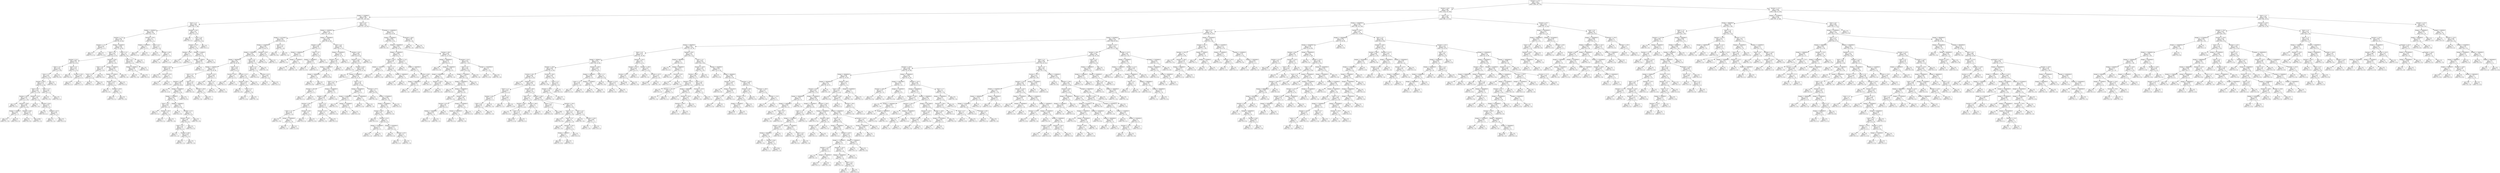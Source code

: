 digraph Tree {
node [shape=box] ;
0 [label="Runtime <= 113.5\ngini = 0.601\nsamples = 1396\nvalue = [289, 352, 755]"] ;
1 [label="Runtime <= 94.5\ngini = 0.588\nsamples = 941\nvalue = [129, 310, 502]"] ;
0 -> 1 [labeldistance=2.5, labelangle=45, headlabel="True"] ;
2 [label="Budget <= 2329640.0\ngini = 0.599\nsamples = 305\nvalue = [37, 139, 129]"] ;
1 -> 2 ;
3 [label="Genre <= 7.5\ngini = 0.586\nsamples = 85\nvalue = [20, 17, 48]"] ;
2 -> 3 ;
4 [label="Budget <= 1550000.0\ngini = 0.534\nsamples = 69\nvalue = [9, 17, 43]"] ;
3 -> 4 ;
5 [label="Runtime <= 77.0\ngini = 0.485\nsamples = 63\nvalue = [5, 16, 42]"] ;
4 -> 5 ;
6 [label="Runtime <= 75.5\ngini = 0.444\nsamples = 3\nvalue = [2, 0, 1]"] ;
5 -> 6 ;
7 [label="gini = 0.5\nsamples = 2\nvalue = [1, 0, 1]"] ;
6 -> 7 ;
8 [label="gini = 0.0\nsamples = 1\nvalue = [1, 0, 0]"] ;
6 -> 8 ;
9 [label="Budget <= 825000.0\ngini = 0.459\nsamples = 60\nvalue = [3, 16, 41]"] ;
5 -> 9 ;
10 [label="Genre <= 4.5\ngini = 0.437\nsamples = 52\nvalue = [3, 12, 37]"] ;
9 -> 10 ;
11 [label="Runtime <= 91.5\ngini = 0.388\nsamples = 41\nvalue = [2, 8, 31]"] ;
10 -> 11 ;
12 [label="Genre <= 3.5\ngini = 0.447\nsamples = 29\nvalue = [1, 8, 20]"] ;
11 -> 12 ;
13 [label="Genre <= 2.5\ngini = 0.507\nsamples = 23\nvalue = [1, 8, 14]"] ;
12 -> 13 ;
14 [label="Runtime <= 90.5\ngini = 0.472\nsamples = 21\nvalue = [1, 6, 14]"] ;
13 -> 14 ;
15 [label="Genre <= 0.5\ngini = 0.426\nsamples = 18\nvalue = [1, 4, 13]"] ;
14 -> 15 ;
16 [label="Runtime <= 85.5\ngini = 0.379\nsamples = 13\nvalue = [1, 2, 10]"] ;
15 -> 16 ;
17 [label="gini = 0.0\nsamples = 4\nvalue = [0, 0, 4]"] ;
16 -> 17 ;
18 [label="Runtime <= 86.5\ngini = 0.494\nsamples = 9\nvalue = [1, 2, 6]"] ;
16 -> 18 ;
19 [label="Budget <= 375000.0\ngini = 0.667\nsamples = 3\nvalue = [1, 1, 1]"] ;
18 -> 19 ;
20 [label="gini = 0.5\nsamples = 2\nvalue = [1, 1, 0]"] ;
19 -> 20 ;
21 [label="gini = 0.0\nsamples = 1\nvalue = [0, 0, 1]"] ;
19 -> 21 ;
22 [label="Runtime <= 89.5\ngini = 0.278\nsamples = 6\nvalue = [0, 1, 5]"] ;
18 -> 22 ;
23 [label="gini = 0.0\nsamples = 3\nvalue = [0, 0, 3]"] ;
22 -> 23 ;
24 [label="gini = 0.444\nsamples = 3\nvalue = [0, 1, 2]"] ;
22 -> 24 ;
25 [label="Runtime <= 81.0\ngini = 0.48\nsamples = 5\nvalue = [0, 2, 3]"] ;
15 -> 25 ;
26 [label="gini = 0.0\nsamples = 1\nvalue = [0, 1, 0]"] ;
25 -> 26 ;
27 [label="Runtime <= 84.0\ngini = 0.375\nsamples = 4\nvalue = [0, 1, 3]"] ;
25 -> 27 ;
28 [label="gini = 0.0\nsamples = 1\nvalue = [0, 0, 1]"] ;
27 -> 28 ;
29 [label="Runtime <= 87.5\ngini = 0.444\nsamples = 3\nvalue = [0, 1, 2]"] ;
27 -> 29 ;
30 [label="gini = 0.5\nsamples = 2\nvalue = [0, 1, 1]"] ;
29 -> 30 ;
31 [label="gini = 0.0\nsamples = 1\nvalue = [0, 0, 1]"] ;
29 -> 31 ;
32 [label="Genre <= 1.0\ngini = 0.444\nsamples = 3\nvalue = [0, 2, 1]"] ;
14 -> 32 ;
33 [label="gini = 0.0\nsamples = 2\nvalue = [0, 2, 0]"] ;
32 -> 33 ;
34 [label="gini = 0.0\nsamples = 1\nvalue = [0, 0, 1]"] ;
32 -> 34 ;
35 [label="gini = 0.0\nsamples = 2\nvalue = [0, 2, 0]"] ;
13 -> 35 ;
36 [label="gini = 0.0\nsamples = 6\nvalue = [0, 0, 6]"] ;
12 -> 36 ;
37 [label="Genre <= 3.5\ngini = 0.153\nsamples = 12\nvalue = [1, 0, 11]"] ;
11 -> 37 ;
38 [label="gini = 0.0\nsamples = 9\nvalue = [0, 0, 9]"] ;
37 -> 38 ;
39 [label="Runtime <= 93.5\ngini = 0.444\nsamples = 3\nvalue = [1, 0, 2]"] ;
37 -> 39 ;
40 [label="gini = 0.0\nsamples = 1\nvalue = [0, 0, 1]"] ;
39 -> 40 ;
41 [label="gini = 0.5\nsamples = 2\nvalue = [1, 0, 1]"] ;
39 -> 41 ;
42 [label="Runtime <= 88.5\ngini = 0.562\nsamples = 11\nvalue = [1, 4, 6]"] ;
10 -> 42 ;
43 [label="Genre <= 6.5\ngini = 0.32\nsamples = 5\nvalue = [1, 0, 4]"] ;
42 -> 43 ;
44 [label="Genre <= 5.5\ngini = 0.5\nsamples = 2\nvalue = [1, 0, 1]"] ;
43 -> 44 ;
45 [label="gini = 0.0\nsamples = 1\nvalue = [0, 0, 1]"] ;
44 -> 45 ;
46 [label="gini = 0.0\nsamples = 1\nvalue = [1, 0, 0]"] ;
44 -> 46 ;
47 [label="gini = 0.0\nsamples = 3\nvalue = [0, 0, 3]"] ;
43 -> 47 ;
48 [label="Budget <= 240000.0\ngini = 0.444\nsamples = 6\nvalue = [0, 4, 2]"] ;
42 -> 48 ;
49 [label="Budget <= 115000.0\ngini = 0.48\nsamples = 5\nvalue = [0, 3, 2]"] ;
48 -> 49 ;
50 [label="Runtime <= 92.5\ngini = 0.375\nsamples = 4\nvalue = [0, 3, 1]"] ;
49 -> 50 ;
51 [label="gini = 0.0\nsamples = 2\nvalue = [0, 2, 0]"] ;
50 -> 51 ;
52 [label="Runtime <= 93.5\ngini = 0.5\nsamples = 2\nvalue = [0, 1, 1]"] ;
50 -> 52 ;
53 [label="gini = 0.0\nsamples = 1\nvalue = [0, 0, 1]"] ;
52 -> 53 ;
54 [label="gini = 0.0\nsamples = 1\nvalue = [0, 1, 0]"] ;
52 -> 54 ;
55 [label="gini = 0.0\nsamples = 1\nvalue = [0, 0, 1]"] ;
49 -> 55 ;
56 [label="gini = 0.0\nsamples = 1\nvalue = [0, 1, 0]"] ;
48 -> 56 ;
57 [label="Genre <= 3.5\ngini = 0.5\nsamples = 8\nvalue = [0, 4, 4]"] ;
9 -> 57 ;
58 [label="Genre <= 0.5\ngini = 0.444\nsamples = 6\nvalue = [0, 4, 2]"] ;
57 -> 58 ;
59 [label="Budget <= 950000.0\ngini = 0.444\nsamples = 3\nvalue = [0, 1, 2]"] ;
58 -> 59 ;
60 [label="gini = 0.0\nsamples = 1\nvalue = [0, 1, 0]"] ;
59 -> 60 ;
61 [label="gini = 0.0\nsamples = 2\nvalue = [0, 0, 2]"] ;
59 -> 61 ;
62 [label="gini = 0.0\nsamples = 3\nvalue = [0, 3, 0]"] ;
58 -> 62 ;
63 [label="gini = 0.0\nsamples = 2\nvalue = [0, 0, 2]"] ;
57 -> 63 ;
64 [label="Runtime <= 85.5\ngini = 0.5\nsamples = 6\nvalue = [4, 1, 1]"] ;
4 -> 64 ;
65 [label="Budget <= 2079640.0\ngini = 0.5\nsamples = 2\nvalue = [1, 0, 1]"] ;
64 -> 65 ;
66 [label="gini = 0.0\nsamples = 1\nvalue = [0, 0, 1]"] ;
65 -> 66 ;
67 [label="gini = 0.0\nsamples = 1\nvalue = [1, 0, 0]"] ;
65 -> 67 ;
68 [label="Genre <= 0.5\ngini = 0.375\nsamples = 4\nvalue = [3, 1, 0]"] ;
64 -> 68 ;
69 [label="gini = 0.0\nsamples = 2\nvalue = [2, 0, 0]"] ;
68 -> 69 ;
70 [label="Runtime <= 90.0\ngini = 0.5\nsamples = 2\nvalue = [1, 1, 0]"] ;
68 -> 70 ;
71 [label="gini = 0.0\nsamples = 1\nvalue = [0, 1, 0]"] ;
70 -> 71 ;
72 [label="gini = 0.0\nsamples = 1\nvalue = [1, 0, 0]"] ;
70 -> 72 ;
73 [label="Runtime <= 40.5\ngini = 0.43\nsamples = 16\nvalue = [11, 0, 5]"] ;
3 -> 73 ;
74 [label="gini = 0.0\nsamples = 1\nvalue = [0, 0, 1]"] ;
73 -> 74 ;
75 [label="Genre <= 8.5\ngini = 0.391\nsamples = 15\nvalue = [11, 0, 4]"] ;
73 -> 75 ;
76 [label="Runtime <= 78.0\ngini = 0.337\nsamples = 14\nvalue = [11, 0, 3]"] ;
75 -> 76 ;
77 [label="Runtime <= 58.5\ngini = 0.5\nsamples = 2\nvalue = [1, 0, 1]"] ;
76 -> 77 ;
78 [label="gini = 0.0\nsamples = 1\nvalue = [1, 0, 0]"] ;
77 -> 78 ;
79 [label="gini = 0.0\nsamples = 1\nvalue = [0, 0, 1]"] ;
77 -> 79 ;
80 [label="Budget <= 515000.0\ngini = 0.278\nsamples = 12\nvalue = [10, 0, 2]"] ;
76 -> 80 ;
81 [label="Budget <= 15000.0\ngini = 0.346\nsamples = 9\nvalue = [7, 0, 2]"] ;
80 -> 81 ;
82 [label="Runtime <= 91.0\ngini = 0.219\nsamples = 8\nvalue = [7, 0, 1]"] ;
81 -> 82 ;
83 [label="gini = 0.0\nsamples = 6\nvalue = [6, 0, 0]"] ;
82 -> 83 ;
84 [label="Runtime <= 93.0\ngini = 0.5\nsamples = 2\nvalue = [1, 0, 1]"] ;
82 -> 84 ;
85 [label="gini = 0.0\nsamples = 1\nvalue = [0, 0, 1]"] ;
84 -> 85 ;
86 [label="gini = 0.0\nsamples = 1\nvalue = [1, 0, 0]"] ;
84 -> 86 ;
87 [label="gini = 0.0\nsamples = 1\nvalue = [0, 0, 1]"] ;
81 -> 87 ;
88 [label="gini = 0.0\nsamples = 3\nvalue = [3, 0, 0]"] ;
80 -> 88 ;
89 [label="gini = 0.0\nsamples = 1\nvalue = [0, 0, 1]"] ;
75 -> 89 ;
90 [label="Genre <= 6.5\ngini = 0.551\nsamples = 220\nvalue = [17, 122, 81]"] ;
2 -> 90 ;
91 [label="Budget <= 15500000.0\ngini = 0.511\nsamples = 167\nvalue = [11, 104, 52]"] ;
90 -> 91 ;
92 [label="Budget <= 14175265.5\ngini = 0.503\nsamples = 85\nvalue = [2, 50, 33]"] ;
91 -> 92 ;
93 [label="Budget <= 12250000.0\ngini = 0.485\nsamples = 78\nvalue = [2, 49, 27]"] ;
92 -> 93 ;
94 [label="Budget <= 10250000.0\ngini = 0.507\nsamples = 68\nvalue = [2, 40, 26]"] ;
93 -> 94 ;
95 [label="Budget <= 9950000.0\ngini = 0.48\nsamples = 59\nvalue = [2, 38, 19]"] ;
94 -> 95 ;
96 [label="Budget <= 7500000.0\ngini = 0.473\nsamples = 47\nvalue = [0, 29, 18]"] ;
95 -> 96 ;
97 [label="Genre <= 3.5\ngini = 0.411\nsamples = 38\nvalue = [0, 27, 11]"] ;
96 -> 97 ;
98 [label="Runtime <= 88.5\ngini = 0.305\nsamples = 32\nvalue = [0, 26, 6]"] ;
97 -> 98 ;
99 [label="gini = 0.0\nsamples = 11\nvalue = [0, 11, 0]"] ;
98 -> 99 ;
100 [label="Budget <= 5250000.0\ngini = 0.408\nsamples = 21\nvalue = [0, 15, 6]"] ;
98 -> 100 ;
101 [label="Budget <= 3700000.0\ngini = 0.497\nsamples = 13\nvalue = [0, 7, 6]"] ;
100 -> 101 ;
102 [label="Genre <= 0.5\ngini = 0.444\nsamples = 3\nvalue = [0, 1, 2]"] ;
101 -> 102 ;
103 [label="gini = 0.0\nsamples = 1\nvalue = [0, 0, 1]"] ;
102 -> 103 ;
104 [label="Runtime <= 90.5\ngini = 0.5\nsamples = 2\nvalue = [0, 1, 1]"] ;
102 -> 104 ;
105 [label="gini = 0.0\nsamples = 1\nvalue = [0, 0, 1]"] ;
104 -> 105 ;
106 [label="gini = 0.0\nsamples = 1\nvalue = [0, 1, 0]"] ;
104 -> 106 ;
107 [label="Budget <= 4500000.0\ngini = 0.48\nsamples = 10\nvalue = [0, 6, 4]"] ;
101 -> 107 ;
108 [label="gini = 0.0\nsamples = 2\nvalue = [0, 2, 0]"] ;
107 -> 108 ;
109 [label="Runtime <= 91.5\ngini = 0.5\nsamples = 8\nvalue = [0, 4, 4]"] ;
107 -> 109 ;
110 [label="Runtime <= 90.5\ngini = 0.49\nsamples = 7\nvalue = [0, 3, 4]"] ;
109 -> 110 ;
111 [label="Genre <= 0.5\ngini = 0.48\nsamples = 5\nvalue = [0, 3, 2]"] ;
110 -> 111 ;
112 [label="gini = 0.5\nsamples = 2\nvalue = [0, 1, 1]"] ;
111 -> 112 ;
113 [label="Runtime <= 89.5\ngini = 0.444\nsamples = 3\nvalue = [0, 2, 1]"] ;
111 -> 113 ;
114 [label="gini = 0.5\nsamples = 2\nvalue = [0, 1, 1]"] ;
113 -> 114 ;
115 [label="gini = 0.0\nsamples = 1\nvalue = [0, 1, 0]"] ;
113 -> 115 ;
116 [label="gini = 0.0\nsamples = 2\nvalue = [0, 0, 2]"] ;
110 -> 116 ;
117 [label="gini = 0.0\nsamples = 1\nvalue = [0, 1, 0]"] ;
109 -> 117 ;
118 [label="gini = 0.0\nsamples = 8\nvalue = [0, 8, 0]"] ;
100 -> 118 ;
119 [label="Genre <= 4.5\ngini = 0.278\nsamples = 6\nvalue = [0, 1, 5]"] ;
97 -> 119 ;
120 [label="gini = 0.0\nsamples = 4\nvalue = [0, 0, 4]"] ;
119 -> 120 ;
121 [label="Runtime <= 89.5\ngini = 0.5\nsamples = 2\nvalue = [0, 1, 1]"] ;
119 -> 121 ;
122 [label="gini = 0.0\nsamples = 1\nvalue = [0, 1, 0]"] ;
121 -> 122 ;
123 [label="gini = 0.0\nsamples = 1\nvalue = [0, 0, 1]"] ;
121 -> 123 ;
124 [label="Runtime <= 91.0\ngini = 0.346\nsamples = 9\nvalue = [0, 2, 7]"] ;
96 -> 124 ;
125 [label="gini = 0.0\nsamples = 5\nvalue = [0, 0, 5]"] ;
124 -> 125 ;
126 [label="Genre <= 0.5\ngini = 0.5\nsamples = 4\nvalue = [0, 2, 2]"] ;
124 -> 126 ;
127 [label="gini = 0.0\nsamples = 2\nvalue = [0, 0, 2]"] ;
126 -> 127 ;
128 [label="gini = 0.0\nsamples = 2\nvalue = [0, 2, 0]"] ;
126 -> 128 ;
129 [label="Genre <= 0.5\ngini = 0.403\nsamples = 12\nvalue = [2, 9, 1]"] ;
95 -> 129 ;
130 [label="Runtime <= 88.5\ngini = 0.5\nsamples = 2\nvalue = [1, 0, 1]"] ;
129 -> 130 ;
131 [label="gini = 0.0\nsamples = 1\nvalue = [0, 0, 1]"] ;
130 -> 131 ;
132 [label="gini = 0.0\nsamples = 1\nvalue = [1, 0, 0]"] ;
130 -> 132 ;
133 [label="Runtime <= 91.5\ngini = 0.18\nsamples = 10\nvalue = [1, 9, 0]"] ;
129 -> 133 ;
134 [label="Runtime <= 90.5\ngini = 0.375\nsamples = 4\nvalue = [1, 3, 0]"] ;
133 -> 134 ;
135 [label="gini = 0.0\nsamples = 2\nvalue = [0, 2, 0]"] ;
134 -> 135 ;
136 [label="Genre <= 2.5\ngini = 0.5\nsamples = 2\nvalue = [1, 1, 0]"] ;
134 -> 136 ;
137 [label="gini = 0.0\nsamples = 1\nvalue = [1, 0, 0]"] ;
136 -> 137 ;
138 [label="gini = 0.0\nsamples = 1\nvalue = [0, 1, 0]"] ;
136 -> 138 ;
139 [label="gini = 0.0\nsamples = 6\nvalue = [0, 6, 0]"] ;
133 -> 139 ;
140 [label="Genre <= 4.5\ngini = 0.346\nsamples = 9\nvalue = [0, 2, 7]"] ;
94 -> 140 ;
141 [label="Genre <= 2.5\ngini = 0.219\nsamples = 8\nvalue = [0, 1, 7]"] ;
140 -> 141 ;
142 [label="gini = 0.0\nsamples = 5\nvalue = [0, 0, 5]"] ;
141 -> 142 ;
143 [label="Runtime <= 91.0\ngini = 0.444\nsamples = 3\nvalue = [0, 1, 2]"] ;
141 -> 143 ;
144 [label="gini = 0.0\nsamples = 1\nvalue = [0, 1, 0]"] ;
143 -> 144 ;
145 [label="gini = 0.0\nsamples = 2\nvalue = [0, 0, 2]"] ;
143 -> 145 ;
146 [label="gini = 0.0\nsamples = 1\nvalue = [0, 1, 0]"] ;
140 -> 146 ;
147 [label="Runtime <= 93.5\ngini = 0.18\nsamples = 10\nvalue = [0, 9, 1]"] ;
93 -> 147 ;
148 [label="gini = 0.0\nsamples = 9\nvalue = [0, 9, 0]"] ;
147 -> 148 ;
149 [label="gini = 0.0\nsamples = 1\nvalue = [0, 0, 1]"] ;
147 -> 149 ;
150 [label="Genre <= 5.5\ngini = 0.245\nsamples = 7\nvalue = [0, 1, 6]"] ;
92 -> 150 ;
151 [label="gini = 0.0\nsamples = 6\nvalue = [0, 0, 6]"] ;
150 -> 151 ;
152 [label="gini = 0.0\nsamples = 1\nvalue = [0, 1, 0]"] ;
150 -> 152 ;
153 [label="Budget <= 19000000.0\ngini = 0.501\nsamples = 82\nvalue = [9, 54, 19]"] ;
91 -> 153 ;
154 [label="Runtime <= 92.0\ngini = 0.656\nsamples = 8\nvalue = [3, 3, 2]"] ;
153 -> 154 ;
155 [label="Budget <= 16500000.0\ngini = 0.375\nsamples = 4\nvalue = [1, 3, 0]"] ;
154 -> 155 ;
156 [label="gini = 0.0\nsamples = 2\nvalue = [0, 2, 0]"] ;
155 -> 156 ;
157 [label="Budget <= 17500000.0\ngini = 0.5\nsamples = 2\nvalue = [1, 1, 0]"] ;
155 -> 157 ;
158 [label="gini = 0.0\nsamples = 1\nvalue = [1, 0, 0]"] ;
157 -> 158 ;
159 [label="gini = 0.0\nsamples = 1\nvalue = [0, 1, 0]"] ;
157 -> 159 ;
160 [label="Genre <= 3.0\ngini = 0.5\nsamples = 4\nvalue = [2, 0, 2]"] ;
154 -> 160 ;
161 [label="Budget <= 16500000.0\ngini = 0.444\nsamples = 3\nvalue = [1, 0, 2]"] ;
160 -> 161 ;
162 [label="gini = 0.0\nsamples = 1\nvalue = [1, 0, 0]"] ;
161 -> 162 ;
163 [label="gini = 0.0\nsamples = 2\nvalue = [0, 0, 2]"] ;
161 -> 163 ;
164 [label="gini = 0.0\nsamples = 1\nvalue = [1, 0, 0]"] ;
160 -> 164 ;
165 [label="Genre <= 0.5\ngini = 0.466\nsamples = 74\nvalue = [6, 51, 17]"] ;
153 -> 165 ;
166 [label="Budget <= 87500000.0\ngini = 0.218\nsamples = 25\nvalue = [1, 22, 2]"] ;
165 -> 166 ;
167 [label="Runtime <= 93.0\ngini = 0.156\nsamples = 24\nvalue = [1, 22, 1]"] ;
166 -> 167 ;
168 [label="Budget <= 21500000.0\ngini = 0.083\nsamples = 23\nvalue = [1, 22, 0]"] ;
167 -> 168 ;
169 [label="Budget <= 20500000.0\ngini = 0.32\nsamples = 5\nvalue = [1, 4, 0]"] ;
168 -> 169 ;
170 [label="gini = 0.0\nsamples = 4\nvalue = [0, 4, 0]"] ;
169 -> 170 ;
171 [label="gini = 0.0\nsamples = 1\nvalue = [1, 0, 0]"] ;
169 -> 171 ;
172 [label="gini = 0.0\nsamples = 18\nvalue = [0, 18, 0]"] ;
168 -> 172 ;
173 [label="gini = 0.0\nsamples = 1\nvalue = [0, 0, 1]"] ;
167 -> 173 ;
174 [label="gini = 0.0\nsamples = 1\nvalue = [0, 0, 1]"] ;
166 -> 174 ;
175 [label="Runtime <= 93.5\ngini = 0.546\nsamples = 49\nvalue = [5, 29, 15]"] ;
165 -> 175 ;
176 [label="Runtime <= 82.5\ngini = 0.568\nsamples = 45\nvalue = [5, 25, 15]"] ;
175 -> 176 ;
177 [label="gini = 0.0\nsamples = 3\nvalue = [0, 3, 0]"] ;
176 -> 177 ;
178 [label="Runtime <= 84.5\ngini = 0.584\nsamples = 42\nvalue = [5, 22, 15]"] ;
176 -> 178 ;
179 [label="gini = 0.0\nsamples = 2\nvalue = [0, 0, 2]"] ;
178 -> 179 ;
180 [label="Budget <= 33500000.0\ngini = 0.576\nsamples = 40\nvalue = [5, 22, 13]"] ;
178 -> 180 ;
181 [label="Genre <= 1.5\ngini = 0.622\nsamples = 14\nvalue = [4, 7, 3]"] ;
180 -> 181 ;
182 [label="Runtime <= 88.5\ngini = 0.5\nsamples = 2\nvalue = [1, 0, 1]"] ;
181 -> 182 ;
183 [label="gini = 0.0\nsamples = 1\nvalue = [0, 0, 1]"] ;
182 -> 183 ;
184 [label="gini = 0.0\nsamples = 1\nvalue = [1, 0, 0]"] ;
182 -> 184 ;
185 [label="Budget <= 31000000.0\ngini = 0.569\nsamples = 12\nvalue = [3, 7, 2]"] ;
181 -> 185 ;
186 [label="Runtime <= 90.5\ngini = 0.529\nsamples = 11\nvalue = [2, 7, 2]"] ;
185 -> 186 ;
187 [label="Runtime <= 88.5\ngini = 0.64\nsamples = 5\nvalue = [2, 2, 1]"] ;
186 -> 187 ;
188 [label="Genre <= 2.5\ngini = 0.444\nsamples = 3\nvalue = [1, 2, 0]"] ;
187 -> 188 ;
189 [label="gini = 0.0\nsamples = 1\nvalue = [0, 1, 0]"] ;
188 -> 189 ;
190 [label="Budget <= 21800000.0\ngini = 0.5\nsamples = 2\nvalue = [1, 1, 0]"] ;
188 -> 190 ;
191 [label="gini = 0.0\nsamples = 1\nvalue = [0, 1, 0]"] ;
190 -> 191 ;
192 [label="gini = 0.0\nsamples = 1\nvalue = [1, 0, 0]"] ;
190 -> 192 ;
193 [label="Runtime <= 89.5\ngini = 0.5\nsamples = 2\nvalue = [1, 0, 1]"] ;
187 -> 193 ;
194 [label="gini = 0.0\nsamples = 1\nvalue = [0, 0, 1]"] ;
193 -> 194 ;
195 [label="gini = 0.0\nsamples = 1\nvalue = [1, 0, 0]"] ;
193 -> 195 ;
196 [label="Genre <= 4.5\ngini = 0.278\nsamples = 6\nvalue = [0, 5, 1]"] ;
186 -> 196 ;
197 [label="Runtime <= 91.5\ngini = 0.5\nsamples = 2\nvalue = [0, 1, 1]"] ;
196 -> 197 ;
198 [label="gini = 0.0\nsamples = 1\nvalue = [0, 1, 0]"] ;
197 -> 198 ;
199 [label="gini = 0.0\nsamples = 1\nvalue = [0, 0, 1]"] ;
197 -> 199 ;
200 [label="gini = 0.0\nsamples = 4\nvalue = [0, 4, 0]"] ;
196 -> 200 ;
201 [label="gini = 0.0\nsamples = 1\nvalue = [1, 0, 0]"] ;
185 -> 201 ;
202 [label="Genre <= 4.5\ngini = 0.518\nsamples = 26\nvalue = [1, 15, 10]"] ;
180 -> 202 ;
203 [label="Budget <= 82500000.0\ngini = 0.406\nsamples = 8\nvalue = [1, 6, 1]"] ;
202 -> 203 ;
204 [label="Budget <= 51000000.0\ngini = 0.278\nsamples = 6\nvalue = [0, 5, 1]"] ;
203 -> 204 ;
205 [label="gini = 0.0\nsamples = 3\nvalue = [0, 3, 0]"] ;
204 -> 205 ;
206 [label="Budget <= 57500000.0\ngini = 0.444\nsamples = 3\nvalue = [0, 2, 1]"] ;
204 -> 206 ;
207 [label="gini = 0.0\nsamples = 1\nvalue = [0, 0, 1]"] ;
206 -> 207 ;
208 [label="gini = 0.0\nsamples = 2\nvalue = [0, 2, 0]"] ;
206 -> 208 ;
209 [label="Budget <= 108500000.0\ngini = 0.5\nsamples = 2\nvalue = [1, 1, 0]"] ;
203 -> 209 ;
210 [label="gini = 0.0\nsamples = 1\nvalue = [1, 0, 0]"] ;
209 -> 210 ;
211 [label="gini = 0.0\nsamples = 1\nvalue = [0, 1, 0]"] ;
209 -> 211 ;
212 [label="Runtime <= 87.5\ngini = 0.5\nsamples = 18\nvalue = [0, 9, 9]"] ;
202 -> 212 ;
213 [label="gini = 0.0\nsamples = 2\nvalue = [0, 2, 0]"] ;
212 -> 213 ;
214 [label="Budget <= 67500000.0\ngini = 0.492\nsamples = 16\nvalue = [0, 7, 9]"] ;
212 -> 214 ;
215 [label="Budget <= 52500000.0\ngini = 0.497\nsamples = 13\nvalue = [0, 7, 6]"] ;
214 -> 215 ;
216 [label="Runtime <= 89.5\ngini = 0.48\nsamples = 10\nvalue = [0, 4, 6]"] ;
215 -> 216 ;
217 [label="gini = 0.0\nsamples = 2\nvalue = [0, 0, 2]"] ;
216 -> 217 ;
218 [label="Runtime <= 91.5\ngini = 0.5\nsamples = 8\nvalue = [0, 4, 4]"] ;
216 -> 218 ;
219 [label="Budget <= 37500000.0\ngini = 0.375\nsamples = 4\nvalue = [0, 3, 1]"] ;
218 -> 219 ;
220 [label="gini = 0.5\nsamples = 2\nvalue = [0, 1, 1]"] ;
219 -> 220 ;
221 [label="gini = 0.0\nsamples = 2\nvalue = [0, 2, 0]"] ;
219 -> 221 ;
222 [label="Budget <= 42500000.0\ngini = 0.375\nsamples = 4\nvalue = [0, 1, 3]"] ;
218 -> 222 ;
223 [label="gini = 0.0\nsamples = 2\nvalue = [0, 0, 2]"] ;
222 -> 223 ;
224 [label="Runtime <= 92.5\ngini = 0.5\nsamples = 2\nvalue = [0, 1, 1]"] ;
222 -> 224 ;
225 [label="gini = 0.0\nsamples = 1\nvalue = [0, 0, 1]"] ;
224 -> 225 ;
226 [label="gini = 0.0\nsamples = 1\nvalue = [0, 1, 0]"] ;
224 -> 226 ;
227 [label="gini = 0.0\nsamples = 3\nvalue = [0, 3, 0]"] ;
215 -> 227 ;
228 [label="gini = 0.0\nsamples = 3\nvalue = [0, 0, 3]"] ;
214 -> 228 ;
229 [label="gini = 0.0\nsamples = 4\nvalue = [0, 4, 0]"] ;
175 -> 229 ;
230 [label="Budget <= 115000000.0\ngini = 0.572\nsamples = 53\nvalue = [6, 18, 29]"] ;
90 -> 230 ;
231 [label="Budget <= 8500000.0\ngini = 0.604\nsamples = 44\nvalue = [6, 17, 21]"] ;
230 -> 231 ;
232 [label="gini = 0.0\nsamples = 2\nvalue = [0, 2, 0]"] ;
231 -> 232 ;
233 [label="Budget <= 34500000.0\ngini = 0.602\nsamples = 42\nvalue = [6, 15, 21]"] ;
231 -> 233 ;
234 [label="Budget <= 21000000.0\ngini = 0.602\nsamples = 14\nvalue = [5, 2, 7]"] ;
233 -> 234 ;
235 [label="Runtime <= 82.0\ngini = 0.449\nsamples = 7\nvalue = [1, 1, 5]"] ;
234 -> 235 ;
236 [label="Budget <= 12258327.0\ngini = 0.5\nsamples = 2\nvalue = [1, 0, 1]"] ;
235 -> 236 ;
237 [label="gini = 0.0\nsamples = 1\nvalue = [0, 0, 1]"] ;
236 -> 237 ;
238 [label="gini = 0.0\nsamples = 1\nvalue = [1, 0, 0]"] ;
236 -> 238 ;
239 [label="Genre <= 7.5\ngini = 0.32\nsamples = 5\nvalue = [0, 1, 4]"] ;
235 -> 239 ;
240 [label="gini = 0.0\nsamples = 3\nvalue = [0, 0, 3]"] ;
239 -> 240 ;
241 [label="Budget <= 16000000.0\ngini = 0.5\nsamples = 2\nvalue = [0, 1, 1]"] ;
239 -> 241 ;
242 [label="gini = 0.0\nsamples = 1\nvalue = [0, 1, 0]"] ;
241 -> 242 ;
243 [label="gini = 0.0\nsamples = 1\nvalue = [0, 0, 1]"] ;
241 -> 243 ;
244 [label="Runtime <= 73.5\ngini = 0.571\nsamples = 7\nvalue = [4, 1, 2]"] ;
234 -> 244 ;
245 [label="gini = 0.0\nsamples = 1\nvalue = [0, 0, 1]"] ;
244 -> 245 ;
246 [label="Budget <= 24000000.0\ngini = 0.5\nsamples = 6\nvalue = [4, 1, 1]"] ;
244 -> 246 ;
247 [label="gini = 0.0\nsamples = 2\nvalue = [2, 0, 0]"] ;
246 -> 247 ;
248 [label="Runtime <= 86.0\ngini = 0.625\nsamples = 4\nvalue = [2, 1, 1]"] ;
246 -> 248 ;
249 [label="Budget <= 29000000.0\ngini = 0.444\nsamples = 3\nvalue = [2, 1, 0]"] ;
248 -> 249 ;
250 [label="gini = 0.5\nsamples = 2\nvalue = [1, 1, 0]"] ;
249 -> 250 ;
251 [label="gini = 0.0\nsamples = 1\nvalue = [1, 0, 0]"] ;
249 -> 251 ;
252 [label="gini = 0.0\nsamples = 1\nvalue = [0, 0, 1]"] ;
248 -> 252 ;
253 [label="Runtime <= 86.5\ngini = 0.533\nsamples = 28\nvalue = [1, 13, 14]"] ;
233 -> 253 ;
254 [label="Budget <= 46000000.0\ngini = 0.375\nsamples = 8\nvalue = [0, 6, 2]"] ;
253 -> 254 ;
255 [label="gini = 0.0\nsamples = 3\nvalue = [0, 3, 0]"] ;
254 -> 255 ;
256 [label="Budget <= 75000000.0\ngini = 0.48\nsamples = 5\nvalue = [0, 3, 2]"] ;
254 -> 256 ;
257 [label="Budget <= 64500000.0\ngini = 0.5\nsamples = 4\nvalue = [0, 2, 2]"] ;
256 -> 257 ;
258 [label="Runtime <= 84.5\ngini = 0.444\nsamples = 3\nvalue = [0, 2, 1]"] ;
257 -> 258 ;
259 [label="gini = 0.0\nsamples = 1\nvalue = [0, 0, 1]"] ;
258 -> 259 ;
260 [label="gini = 0.0\nsamples = 2\nvalue = [0, 2, 0]"] ;
258 -> 260 ;
261 [label="gini = 0.0\nsamples = 1\nvalue = [0, 0, 1]"] ;
257 -> 261 ;
262 [label="gini = 0.0\nsamples = 1\nvalue = [0, 1, 0]"] ;
256 -> 262 ;
263 [label="Runtime <= 92.5\ngini = 0.515\nsamples = 20\nvalue = [1, 7, 12]"] ;
253 -> 263 ;
264 [label="Genre <= 9.5\ngini = 0.444\nsamples = 18\nvalue = [0, 6, 12]"] ;
263 -> 264 ;
265 [label="Budget <= 77500000.0\ngini = 0.415\nsamples = 17\nvalue = [0, 5, 12]"] ;
264 -> 265 ;
266 [label="Budget <= 39500000.0\ngini = 0.473\nsamples = 13\nvalue = [0, 5, 8]"] ;
265 -> 266 ;
267 [label="gini = 0.0\nsamples = 2\nvalue = [0, 0, 2]"] ;
266 -> 267 ;
268 [label="Budget <= 45000000.0\ngini = 0.496\nsamples = 11\nvalue = [0, 5, 6]"] ;
266 -> 268 ;
269 [label="gini = 0.0\nsamples = 1\nvalue = [0, 1, 0]"] ;
268 -> 269 ;
270 [label="Runtime <= 88.5\ngini = 0.48\nsamples = 10\nvalue = [0, 4, 6]"] ;
268 -> 270 ;
271 [label="Runtime <= 87.5\ngini = 0.48\nsamples = 5\nvalue = [0, 3, 2]"] ;
270 -> 271 ;
272 [label="Budget <= 72500000.0\ngini = 0.444\nsamples = 3\nvalue = [0, 1, 2]"] ;
271 -> 272 ;
273 [label="gini = 0.0\nsamples = 1\nvalue = [0, 0, 1]"] ;
272 -> 273 ;
274 [label="gini = 0.5\nsamples = 2\nvalue = [0, 1, 1]"] ;
272 -> 274 ;
275 [label="gini = 0.0\nsamples = 2\nvalue = [0, 2, 0]"] ;
271 -> 275 ;
276 [label="Budget <= 57500000.0\ngini = 0.32\nsamples = 5\nvalue = [0, 1, 4]"] ;
270 -> 276 ;
277 [label="Budget <= 52500000.0\ngini = 0.5\nsamples = 2\nvalue = [0, 1, 1]"] ;
276 -> 277 ;
278 [label="gini = 0.0\nsamples = 1\nvalue = [0, 0, 1]"] ;
277 -> 278 ;
279 [label="gini = 0.0\nsamples = 1\nvalue = [0, 1, 0]"] ;
277 -> 279 ;
280 [label="gini = 0.0\nsamples = 3\nvalue = [0, 0, 3]"] ;
276 -> 280 ;
281 [label="gini = 0.0\nsamples = 4\nvalue = [0, 0, 4]"] ;
265 -> 281 ;
282 [label="gini = 0.0\nsamples = 1\nvalue = [0, 1, 0]"] ;
264 -> 282 ;
283 [label="Budget <= 102500000.0\ngini = 0.5\nsamples = 2\nvalue = [1, 1, 0]"] ;
263 -> 283 ;
284 [label="gini = 0.0\nsamples = 1\nvalue = [1, 0, 0]"] ;
283 -> 284 ;
285 [label="gini = 0.0\nsamples = 1\nvalue = [0, 1, 0]"] ;
283 -> 285 ;
286 [label="Runtime <= 88.5\ngini = 0.198\nsamples = 9\nvalue = [0, 1, 8]"] ;
230 -> 286 ;
287 [label="gini = 0.0\nsamples = 1\nvalue = [0, 1, 0]"] ;
286 -> 287 ;
288 [label="gini = 0.0\nsamples = 8\nvalue = [0, 0, 8]"] ;
286 -> 288 ;
289 [label="Genre <= 6.5\ngini = 0.563\nsamples = 636\nvalue = [92, 171, 373]"] ;
1 -> 289 ;
290 [label="Budget <= 33500000.0\ngini = 0.538\nsamples = 579\nvalue = [65, 161, 353]"] ;
289 -> 290 ;
291 [label="Genre <= 5.5\ngini = 0.52\nsamples = 401\nvalue = [53, 91, 257]"] ;
290 -> 291 ;
292 [label="Budget <= 8250000.0\ngini = 0.537\nsamples = 363\nvalue = [48, 90, 225]"] ;
291 -> 292 ;
293 [label="Budget <= 2900000.0\ngini = 0.583\nsamples = 139\nvalue = [27, 33, 79]"] ;
292 -> 293 ;
294 [label="Genre <= 4.5\ngini = 0.576\nsamples = 87\nvalue = [11, 28, 48]"] ;
293 -> 294 ;
295 [label="Budget <= 583843.0\ngini = 0.547\nsamples = 76\nvalue = [10, 20, 46]"] ;
294 -> 295 ;
296 [label="Runtime <= 106.5\ngini = 0.481\nsamples = 62\nvalue = [6, 14, 42]"] ;
295 -> 296 ;
297 [label="Runtime <= 95.5\ngini = 0.585\nsamples = 40\nvalue = [6, 12, 22]"] ;
296 -> 297 ;
298 [label="gini = 0.0\nsamples = 3\nvalue = [0, 0, 3]"] ;
297 -> 298 ;
299 [label="Runtime <= 97.5\ngini = 0.605\nsamples = 37\nvalue = [6, 12, 19]"] ;
297 -> 299 ;
300 [label="Genre <= 1.5\ngini = 0.653\nsamples = 7\nvalue = [2, 3, 2]"] ;
299 -> 300 ;
301 [label="Runtime <= 96.5\ngini = 0.375\nsamples = 4\nvalue = [0, 3, 1]"] ;
300 -> 301 ;
302 [label="Genre <= 0.5\ngini = 0.444\nsamples = 3\nvalue = [0, 2, 1]"] ;
301 -> 302 ;
303 [label="gini = 0.5\nsamples = 2\nvalue = [0, 1, 1]"] ;
302 -> 303 ;
304 [label="gini = 0.0\nsamples = 1\nvalue = [0, 1, 0]"] ;
302 -> 304 ;
305 [label="gini = 0.0\nsamples = 1\nvalue = [0, 1, 0]"] ;
301 -> 305 ;
306 [label="Genre <= 2.5\ngini = 0.444\nsamples = 3\nvalue = [2, 0, 1]"] ;
300 -> 306 ;
307 [label="gini = 0.5\nsamples = 2\nvalue = [1, 0, 1]"] ;
306 -> 307 ;
308 [label="gini = 0.0\nsamples = 1\nvalue = [1, 0, 0]"] ;
306 -> 308 ;
309 [label="Runtime <= 99.5\ngini = 0.571\nsamples = 30\nvalue = [4, 9, 17]"] ;
299 -> 309 ;
310 [label="Genre <= 3.0\ngini = 0.37\nsamples = 9\nvalue = [1, 1, 7]"] ;
309 -> 310 ;
311 [label="Runtime <= 98.5\ngini = 0.245\nsamples = 7\nvalue = [1, 0, 6]"] ;
310 -> 311 ;
312 [label="gini = 0.0\nsamples = 3\nvalue = [0, 0, 3]"] ;
311 -> 312 ;
313 [label="Genre <= 1.0\ngini = 0.375\nsamples = 4\nvalue = [1, 0, 3]"] ;
311 -> 313 ;
314 [label="gini = 0.444\nsamples = 3\nvalue = [1, 0, 2]"] ;
313 -> 314 ;
315 [label="gini = 0.0\nsamples = 1\nvalue = [0, 0, 1]"] ;
313 -> 315 ;
316 [label="Runtime <= 98.5\ngini = 0.5\nsamples = 2\nvalue = [0, 1, 1]"] ;
310 -> 316 ;
317 [label="gini = 0.0\nsamples = 1\nvalue = [0, 1, 0]"] ;
316 -> 317 ;
318 [label="gini = 0.0\nsamples = 1\nvalue = [0, 0, 1]"] ;
316 -> 318 ;
319 [label="Runtime <= 100.5\ngini = 0.608\nsamples = 21\nvalue = [3, 8, 10]"] ;
309 -> 319 ;
320 [label="Genre <= 2.5\ngini = 0.449\nsamples = 7\nvalue = [1, 5, 1]"] ;
319 -> 320 ;
321 [label="gini = 0.0\nsamples = 4\nvalue = [0, 4, 0]"] ;
320 -> 321 ;
322 [label="gini = 0.667\nsamples = 3\nvalue = [1, 1, 1]"] ;
320 -> 322 ;
323 [label="Runtime <= 104.5\ngini = 0.52\nsamples = 14\nvalue = [2, 3, 9]"] ;
319 -> 323 ;
324 [label="Genre <= 1.0\ngini = 0.34\nsamples = 10\nvalue = [1, 1, 8]"] ;
323 -> 324 ;
325 [label="gini = 0.0\nsamples = 4\nvalue = [0, 0, 4]"] ;
324 -> 325 ;
326 [label="Genre <= 3.0\ngini = 0.5\nsamples = 6\nvalue = [1, 1, 4]"] ;
324 -> 326 ;
327 [label="gini = 0.0\nsamples = 1\nvalue = [0, 1, 0]"] ;
326 -> 327 ;
328 [label="Runtime <= 102.5\ngini = 0.32\nsamples = 5\nvalue = [1, 0, 4]"] ;
326 -> 328 ;
329 [label="Budget <= 100000.0\ngini = 0.5\nsamples = 2\nvalue = [1, 0, 1]"] ;
328 -> 329 ;
330 [label="gini = 0.0\nsamples = 1\nvalue = [1, 0, 0]"] ;
329 -> 330 ;
331 [label="gini = 0.0\nsamples = 1\nvalue = [0, 0, 1]"] ;
329 -> 331 ;
332 [label="gini = 0.0\nsamples = 3\nvalue = [0, 0, 3]"] ;
328 -> 332 ;
333 [label="Genre <= 3.0\ngini = 0.625\nsamples = 4\nvalue = [1, 2, 1]"] ;
323 -> 333 ;
334 [label="gini = 0.0\nsamples = 1\nvalue = [0, 1, 0]"] ;
333 -> 334 ;
335 [label="Runtime <= 105.5\ngini = 0.667\nsamples = 3\nvalue = [1, 1, 1]"] ;
333 -> 335 ;
336 [label="gini = 0.5\nsamples = 2\nvalue = [1, 1, 0]"] ;
335 -> 336 ;
337 [label="gini = 0.0\nsamples = 1\nvalue = [0, 0, 1]"] ;
335 -> 337 ;
338 [label="Runtime <= 109.5\ngini = 0.165\nsamples = 22\nvalue = [0, 2, 20]"] ;
296 -> 338 ;
339 [label="gini = 0.0\nsamples = 14\nvalue = [0, 0, 14]"] ;
338 -> 339 ;
340 [label="Genre <= 1.0\ngini = 0.375\nsamples = 8\nvalue = [0, 2, 6]"] ;
338 -> 340 ;
341 [label="Runtime <= 110.5\ngini = 0.444\nsamples = 3\nvalue = [0, 2, 1]"] ;
340 -> 341 ;
342 [label="gini = 0.5\nsamples = 2\nvalue = [0, 1, 1]"] ;
341 -> 342 ;
343 [label="gini = 0.0\nsamples = 1\nvalue = [0, 1, 0]"] ;
341 -> 343 ;
344 [label="gini = 0.0\nsamples = 5\nvalue = [0, 0, 5]"] ;
340 -> 344 ;
345 [label="Runtime <= 100.5\ngini = 0.653\nsamples = 14\nvalue = [4, 6, 4]"] ;
295 -> 345 ;
346 [label="Budget <= 1400000.0\ngini = 0.594\nsamples = 8\nvalue = [1, 3, 4]"] ;
345 -> 346 ;
347 [label="Genre <= 2.0\ngini = 0.444\nsamples = 3\nvalue = [1, 2, 0]"] ;
346 -> 347 ;
348 [label="gini = 0.0\nsamples = 1\nvalue = [1, 0, 0]"] ;
347 -> 348 ;
349 [label="gini = 0.0\nsamples = 2\nvalue = [0, 2, 0]"] ;
347 -> 349 ;
350 [label="Budget <= 2250000.0\ngini = 0.32\nsamples = 5\nvalue = [0, 1, 4]"] ;
346 -> 350 ;
351 [label="gini = 0.0\nsamples = 4\nvalue = [0, 0, 4]"] ;
350 -> 351 ;
352 [label="gini = 0.0\nsamples = 1\nvalue = [0, 1, 0]"] ;
350 -> 352 ;
353 [label="Genre <= 2.5\ngini = 0.5\nsamples = 6\nvalue = [3, 3, 0]"] ;
345 -> 353 ;
354 [label="gini = 0.0\nsamples = 2\nvalue = [0, 2, 0]"] ;
353 -> 354 ;
355 [label="Runtime <= 112.0\ngini = 0.375\nsamples = 4\nvalue = [3, 1, 0]"] ;
353 -> 355 ;
356 [label="gini = 0.0\nsamples = 3\nvalue = [3, 0, 0]"] ;
355 -> 356 ;
357 [label="gini = 0.0\nsamples = 1\nvalue = [0, 1, 0]"] ;
355 -> 357 ;
358 [label="Runtime <= 105.5\ngini = 0.43\nsamples = 11\nvalue = [1, 8, 2]"] ;
294 -> 358 ;
359 [label="Runtime <= 101.0\ngini = 0.444\nsamples = 6\nvalue = [0, 4, 2]"] ;
358 -> 359 ;
360 [label="Runtime <= 95.5\ngini = 0.32\nsamples = 5\nvalue = [0, 4, 1]"] ;
359 -> 360 ;
361 [label="gini = 0.444\nsamples = 3\nvalue = [0, 2, 1]"] ;
360 -> 361 ;
362 [label="gini = 0.0\nsamples = 2\nvalue = [0, 2, 0]"] ;
360 -> 362 ;
363 [label="gini = 0.0\nsamples = 1\nvalue = [0, 0, 1]"] ;
359 -> 363 ;
364 [label="Runtime <= 106.5\ngini = 0.32\nsamples = 5\nvalue = [1, 4, 0]"] ;
358 -> 364 ;
365 [label="gini = 0.0\nsamples = 1\nvalue = [0, 1, 0]"] ;
364 -> 365 ;
366 [label="Runtime <= 107.5\ngini = 0.375\nsamples = 4\nvalue = [1, 3, 0]"] ;
364 -> 366 ;
367 [label="gini = 0.444\nsamples = 3\nvalue = [1, 2, 0]"] ;
366 -> 367 ;
368 [label="gini = 0.0\nsamples = 1\nvalue = [0, 1, 0]"] ;
366 -> 368 ;
369 [label="Runtime <= 96.5\ngini = 0.541\nsamples = 52\nvalue = [16, 5, 31]"] ;
293 -> 369 ;
370 [label="Budget <= 4900000.0\ngini = 0.5\nsamples = 6\nvalue = [0, 3, 3]"] ;
369 -> 370 ;
371 [label="gini = 0.0\nsamples = 2\nvalue = [0, 0, 2]"] ;
370 -> 371 ;
372 [label="Budget <= 6500000.0\ngini = 0.375\nsamples = 4\nvalue = [0, 3, 1]"] ;
370 -> 372 ;
373 [label="gini = 0.0\nsamples = 2\nvalue = [0, 2, 0]"] ;
372 -> 373 ;
374 [label="Runtime <= 95.5\ngini = 0.5\nsamples = 2\nvalue = [0, 1, 1]"] ;
372 -> 374 ;
375 [label="gini = 0.0\nsamples = 1\nvalue = [0, 0, 1]"] ;
374 -> 375 ;
376 [label="gini = 0.0\nsamples = 1\nvalue = [0, 1, 0]"] ;
374 -> 376 ;
377 [label="Genre <= 3.5\ngini = 0.507\nsamples = 46\nvalue = [16, 2, 28]"] ;
369 -> 377 ;
378 [label="Runtime <= 105.0\ngini = 0.476\nsamples = 19\nvalue = [4, 2, 13]"] ;
377 -> 378 ;
379 [label="Runtime <= 99.5\ngini = 0.592\nsamples = 13\nvalue = [4, 2, 7]"] ;
378 -> 379 ;
380 [label="Runtime <= 97.5\ngini = 0.32\nsamples = 5\nvalue = [0, 1, 4]"] ;
379 -> 380 ;
381 [label="gini = 0.0\nsamples = 3\nvalue = [0, 0, 3]"] ;
380 -> 381 ;
382 [label="Runtime <= 98.5\ngini = 0.5\nsamples = 2\nvalue = [0, 1, 1]"] ;
380 -> 382 ;
383 [label="gini = 0.0\nsamples = 1\nvalue = [0, 1, 0]"] ;
382 -> 383 ;
384 [label="gini = 0.0\nsamples = 1\nvalue = [0, 0, 1]"] ;
382 -> 384 ;
385 [label="Genre <= 2.0\ngini = 0.594\nsamples = 8\nvalue = [4, 1, 3]"] ;
379 -> 385 ;
386 [label="Budget <= 3850000.0\ngini = 0.444\nsamples = 6\nvalue = [4, 0, 2]"] ;
385 -> 386 ;
387 [label="gini = 0.0\nsamples = 1\nvalue = [0, 0, 1]"] ;
386 -> 387 ;
388 [label="Runtime <= 102.0\ngini = 0.32\nsamples = 5\nvalue = [4, 0, 1]"] ;
386 -> 388 ;
389 [label="Runtime <= 100.5\ngini = 0.5\nsamples = 2\nvalue = [1, 0, 1]"] ;
388 -> 389 ;
390 [label="gini = 0.0\nsamples = 1\nvalue = [1, 0, 0]"] ;
389 -> 390 ;
391 [label="gini = 0.0\nsamples = 1\nvalue = [0, 0, 1]"] ;
389 -> 391 ;
392 [label="gini = 0.0\nsamples = 3\nvalue = [3, 0, 0]"] ;
388 -> 392 ;
393 [label="Runtime <= 102.0\ngini = 0.5\nsamples = 2\nvalue = [0, 1, 1]"] ;
385 -> 393 ;
394 [label="gini = 0.0\nsamples = 1\nvalue = [0, 1, 0]"] ;
393 -> 394 ;
395 [label="gini = 0.0\nsamples = 1\nvalue = [0, 0, 1]"] ;
393 -> 395 ;
396 [label="gini = 0.0\nsamples = 6\nvalue = [0, 0, 6]"] ;
378 -> 396 ;
397 [label="Budget <= 3450000.0\ngini = 0.494\nsamples = 27\nvalue = [12, 0, 15]"] ;
377 -> 397 ;
398 [label="gini = 0.0\nsamples = 3\nvalue = [3, 0, 0]"] ;
397 -> 398 ;
399 [label="Budget <= 4950000.0\ngini = 0.469\nsamples = 24\nvalue = [9, 0, 15]"] ;
397 -> 399 ;
400 [label="Runtime <= 110.0\ngini = 0.198\nsamples = 9\nvalue = [1, 0, 8]"] ;
399 -> 400 ;
401 [label="gini = 0.0\nsamples = 6\nvalue = [0, 0, 6]"] ;
400 -> 401 ;
402 [label="Budget <= 3615250.0\ngini = 0.444\nsamples = 3\nvalue = [1, 0, 2]"] ;
400 -> 402 ;
403 [label="Runtime <= 112.5\ngini = 0.5\nsamples = 2\nvalue = [1, 0, 1]"] ;
402 -> 403 ;
404 [label="gini = 0.0\nsamples = 1\nvalue = [1, 0, 0]"] ;
403 -> 404 ;
405 [label="gini = 0.0\nsamples = 1\nvalue = [0, 0, 1]"] ;
403 -> 405 ;
406 [label="gini = 0.0\nsamples = 1\nvalue = [0, 0, 1]"] ;
402 -> 406 ;
407 [label="Runtime <= 102.0\ngini = 0.498\nsamples = 15\nvalue = [8, 0, 7]"] ;
399 -> 407 ;
408 [label="Runtime <= 98.5\ngini = 0.42\nsamples = 10\nvalue = [7, 0, 3]"] ;
407 -> 408 ;
409 [label="Runtime <= 97.5\ngini = 0.5\nsamples = 6\nvalue = [3, 0, 3]"] ;
408 -> 409 ;
410 [label="Budget <= 5250000.0\ngini = 0.375\nsamples = 4\nvalue = [3, 0, 1]"] ;
409 -> 410 ;
411 [label="gini = 0.444\nsamples = 3\nvalue = [2, 0, 1]"] ;
410 -> 411 ;
412 [label="gini = 0.0\nsamples = 1\nvalue = [1, 0, 0]"] ;
410 -> 412 ;
413 [label="gini = 0.0\nsamples = 2\nvalue = [0, 0, 2]"] ;
409 -> 413 ;
414 [label="gini = 0.0\nsamples = 4\nvalue = [4, 0, 0]"] ;
408 -> 414 ;
415 [label="Runtime <= 108.5\ngini = 0.32\nsamples = 5\nvalue = [1, 0, 4]"] ;
407 -> 415 ;
416 [label="gini = 0.0\nsamples = 3\nvalue = [0, 0, 3]"] ;
415 -> 416 ;
417 [label="Runtime <= 110.5\ngini = 0.5\nsamples = 2\nvalue = [1, 0, 1]"] ;
415 -> 417 ;
418 [label="gini = 0.0\nsamples = 1\nvalue = [1, 0, 0]"] ;
417 -> 418 ;
419 [label="gini = 0.0\nsamples = 1\nvalue = [0, 0, 1]"] ;
417 -> 419 ;
420 [label="Runtime <= 110.5\ngini = 0.502\nsamples = 224\nvalue = [21, 57, 146]"] ;
292 -> 420 ;
421 [label="Runtime <= 109.5\ngini = 0.515\nsamples = 196\nvalue = [18, 54, 124]"] ;
420 -> 421 ;
422 [label="Genre <= 2.5\ngini = 0.493\nsamples = 185\nvalue = [14, 50, 121]"] ;
421 -> 422 ;
423 [label="Runtime <= 103.5\ngini = 0.509\nsamples = 98\nvalue = [5, 33, 60]"] ;
422 -> 423 ;
424 [label="Budget <= 29500000.0\ngini = 0.439\nsamples = 64\nvalue = [1, 19, 44]"] ;
423 -> 424 ;
425 [label="Budget <= 28500000.0\ngini = 0.44\nsamples = 55\nvalue = [0, 18, 37]"] ;
424 -> 425 ;
426 [label="Runtime <= 95.5\ngini = 0.431\nsamples = 54\nvalue = [0, 17, 37]"] ;
425 -> 426 ;
427 [label="Budget <= 20000000.0\ngini = 0.48\nsamples = 5\nvalue = [0, 3, 2]"] ;
426 -> 427 ;
428 [label="Budget <= 14000000.0\ngini = 0.444\nsamples = 3\nvalue = [0, 1, 2]"] ;
427 -> 428 ;
429 [label="gini = 0.0\nsamples = 1\nvalue = [0, 0, 1]"] ;
428 -> 429 ;
430 [label="Genre <= 0.5\ngini = 0.5\nsamples = 2\nvalue = [0, 1, 1]"] ;
428 -> 430 ;
431 [label="gini = 0.0\nsamples = 1\nvalue = [0, 1, 0]"] ;
430 -> 431 ;
432 [label="gini = 0.0\nsamples = 1\nvalue = [0, 0, 1]"] ;
430 -> 432 ;
433 [label="gini = 0.0\nsamples = 2\nvalue = [0, 2, 0]"] ;
427 -> 433 ;
434 [label="Budget <= 13450000.0\ngini = 0.408\nsamples = 49\nvalue = [0, 14, 35]"] ;
426 -> 434 ;
435 [label="Budget <= 13200000.0\ngini = 0.49\nsamples = 14\nvalue = [0, 6, 8]"] ;
434 -> 435 ;
436 [label="Genre <= 1.5\ngini = 0.473\nsamples = 13\nvalue = [0, 5, 8]"] ;
435 -> 436 ;
437 [label="Budget <= 11250000.0\ngini = 0.486\nsamples = 12\nvalue = [0, 5, 7]"] ;
436 -> 437 ;
438 [label="Runtime <= 97.5\ngini = 0.408\nsamples = 7\nvalue = [0, 2, 5]"] ;
437 -> 438 ;
439 [label="Budget <= 9250000.0\ngini = 0.48\nsamples = 5\nvalue = [0, 2, 3]"] ;
438 -> 439 ;
440 [label="gini = 0.0\nsamples = 1\nvalue = [0, 1, 0]"] ;
439 -> 440 ;
441 [label="Runtime <= 96.5\ngini = 0.375\nsamples = 4\nvalue = [0, 1, 3]"] ;
439 -> 441 ;
442 [label="gini = 0.0\nsamples = 1\nvalue = [0, 0, 1]"] ;
441 -> 442 ;
443 [label="gini = 0.444\nsamples = 3\nvalue = [0, 1, 2]"] ;
441 -> 443 ;
444 [label="gini = 0.0\nsamples = 2\nvalue = [0, 0, 2]"] ;
438 -> 444 ;
445 [label="Budget <= 12250000.0\ngini = 0.48\nsamples = 5\nvalue = [0, 3, 2]"] ;
437 -> 445 ;
446 [label="gini = 0.0\nsamples = 2\nvalue = [0, 2, 0]"] ;
445 -> 446 ;
447 [label="Genre <= 0.5\ngini = 0.444\nsamples = 3\nvalue = [0, 1, 2]"] ;
445 -> 447 ;
448 [label="gini = 0.0\nsamples = 2\nvalue = [0, 0, 2]"] ;
447 -> 448 ;
449 [label="gini = 0.0\nsamples = 1\nvalue = [0, 1, 0]"] ;
447 -> 449 ;
450 [label="gini = 0.0\nsamples = 1\nvalue = [0, 0, 1]"] ;
436 -> 450 ;
451 [label="gini = 0.0\nsamples = 1\nvalue = [0, 1, 0]"] ;
435 -> 451 ;
452 [label="Runtime <= 100.5\ngini = 0.353\nsamples = 35\nvalue = [0, 8, 27]"] ;
434 -> 452 ;
453 [label="Budget <= 22500000.0\ngini = 0.124\nsamples = 15\nvalue = [0, 1, 14]"] ;
452 -> 453 ;
454 [label="gini = 0.0\nsamples = 11\nvalue = [0, 0, 11]"] ;
453 -> 454 ;
455 [label="Runtime <= 98.0\ngini = 0.375\nsamples = 4\nvalue = [0, 1, 3]"] ;
453 -> 455 ;
456 [label="Runtime <= 96.5\ngini = 0.5\nsamples = 2\nvalue = [0, 1, 1]"] ;
455 -> 456 ;
457 [label="gini = 0.0\nsamples = 1\nvalue = [0, 0, 1]"] ;
456 -> 457 ;
458 [label="gini = 0.0\nsamples = 1\nvalue = [0, 1, 0]"] ;
456 -> 458 ;
459 [label="gini = 0.0\nsamples = 2\nvalue = [0, 0, 2]"] ;
455 -> 459 ;
460 [label="Budget <= 20500000.0\ngini = 0.455\nsamples = 20\nvalue = [0, 7, 13]"] ;
452 -> 460 ;
461 [label="Genre <= 1.5\ngini = 0.48\nsamples = 15\nvalue = [0, 6, 9]"] ;
460 -> 461 ;
462 [label="Budget <= 14850000.0\ngini = 0.459\nsamples = 14\nvalue = [0, 5, 9]"] ;
461 -> 462 ;
463 [label="gini = 0.0\nsamples = 1\nvalue = [0, 0, 1]"] ;
462 -> 463 ;
464 [label="Runtime <= 102.5\ngini = 0.473\nsamples = 13\nvalue = [0, 5, 8]"] ;
462 -> 464 ;
465 [label="Budget <= 17500000.0\ngini = 0.42\nsamples = 10\nvalue = [0, 3, 7]"] ;
464 -> 465 ;
466 [label="Runtime <= 101.5\ngini = 0.444\nsamples = 3\nvalue = [0, 2, 1]"] ;
465 -> 466 ;
467 [label="gini = 0.0\nsamples = 1\nvalue = [0, 1, 0]"] ;
466 -> 467 ;
468 [label="Budget <= 15500000.0\ngini = 0.5\nsamples = 2\nvalue = [0, 1, 1]"] ;
466 -> 468 ;
469 [label="gini = 0.0\nsamples = 1\nvalue = [0, 0, 1]"] ;
468 -> 469 ;
470 [label="gini = 0.0\nsamples = 1\nvalue = [0, 1, 0]"] ;
468 -> 470 ;
471 [label="Runtime <= 101.5\ngini = 0.245\nsamples = 7\nvalue = [0, 1, 6]"] ;
465 -> 471 ;
472 [label="Budget <= 19500000.0\ngini = 0.375\nsamples = 4\nvalue = [0, 1, 3]"] ;
471 -> 472 ;
473 [label="gini = 0.0\nsamples = 1\nvalue = [0, 0, 1]"] ;
472 -> 473 ;
474 [label="Genre <= 0.5\ngini = 0.444\nsamples = 3\nvalue = [0, 1, 2]"] ;
472 -> 474 ;
475 [label="gini = 0.5\nsamples = 2\nvalue = [0, 1, 1]"] ;
474 -> 475 ;
476 [label="gini = 0.0\nsamples = 1\nvalue = [0, 0, 1]"] ;
474 -> 476 ;
477 [label="gini = 0.0\nsamples = 3\nvalue = [0, 0, 3]"] ;
471 -> 477 ;
478 [label="Budget <= 17000000.0\ngini = 0.444\nsamples = 3\nvalue = [0, 2, 1]"] ;
464 -> 478 ;
479 [label="gini = 0.0\nsamples = 1\nvalue = [0, 0, 1]"] ;
478 -> 479 ;
480 [label="gini = 0.0\nsamples = 2\nvalue = [0, 2, 0]"] ;
478 -> 480 ;
481 [label="gini = 0.0\nsamples = 1\nvalue = [0, 1, 0]"] ;
461 -> 481 ;
482 [label="Runtime <= 101.5\ngini = 0.32\nsamples = 5\nvalue = [0, 1, 4]"] ;
460 -> 482 ;
483 [label="Budget <= 24500000.0\ngini = 0.444\nsamples = 3\nvalue = [0, 1, 2]"] ;
482 -> 483 ;
484 [label="gini = 0.0\nsamples = 1\nvalue = [0, 0, 1]"] ;
483 -> 484 ;
485 [label="gini = 0.5\nsamples = 2\nvalue = [0, 1, 1]"] ;
483 -> 485 ;
486 [label="gini = 0.0\nsamples = 2\nvalue = [0, 0, 2]"] ;
482 -> 486 ;
487 [label="gini = 0.0\nsamples = 1\nvalue = [0, 1, 0]"] ;
425 -> 487 ;
488 [label="Runtime <= 99.5\ngini = 0.37\nsamples = 9\nvalue = [1, 1, 7]"] ;
424 -> 488 ;
489 [label="Genre <= 0.5\ngini = 0.245\nsamples = 7\nvalue = [1, 0, 6]"] ;
488 -> 489 ;
490 [label="gini = 0.0\nsamples = 4\nvalue = [0, 0, 4]"] ;
489 -> 490 ;
491 [label="Runtime <= 96.5\ngini = 0.444\nsamples = 3\nvalue = [1, 0, 2]"] ;
489 -> 491 ;
492 [label="gini = 0.0\nsamples = 1\nvalue = [0, 0, 1]"] ;
491 -> 492 ;
493 [label="Runtime <= 98.5\ngini = 0.5\nsamples = 2\nvalue = [1, 0, 1]"] ;
491 -> 493 ;
494 [label="gini = 0.0\nsamples = 1\nvalue = [1, 0, 0]"] ;
493 -> 494 ;
495 [label="gini = 0.0\nsamples = 1\nvalue = [0, 0, 1]"] ;
493 -> 495 ;
496 [label="Budget <= 31000000.0\ngini = 0.5\nsamples = 2\nvalue = [0, 1, 1]"] ;
488 -> 496 ;
497 [label="gini = 0.0\nsamples = 1\nvalue = [0, 1, 0]"] ;
496 -> 497 ;
498 [label="gini = 0.0\nsamples = 1\nvalue = [0, 0, 1]"] ;
496 -> 498 ;
499 [label="Budget <= 12800000.0\ngini = 0.595\nsamples = 34\nvalue = [4, 14, 16]"] ;
423 -> 499 ;
500 [label="Budget <= 10915586.5\ngini = 0.531\nsamples = 8\nvalue = [2, 1, 5]"] ;
499 -> 500 ;
501 [label="Runtime <= 106.5\ngini = 0.375\nsamples = 4\nvalue = [0, 1, 3]"] ;
500 -> 501 ;
502 [label="gini = 0.0\nsamples = 3\nvalue = [0, 0, 3]"] ;
501 -> 502 ;
503 [label="gini = 0.0\nsamples = 1\nvalue = [0, 1, 0]"] ;
501 -> 503 ;
504 [label="Budget <= 11500000.0\ngini = 0.5\nsamples = 4\nvalue = [2, 0, 2]"] ;
500 -> 504 ;
505 [label="gini = 0.0\nsamples = 2\nvalue = [2, 0, 0]"] ;
504 -> 505 ;
506 [label="gini = 0.0\nsamples = 2\nvalue = [0, 0, 2]"] ;
504 -> 506 ;
507 [label="Runtime <= 107.5\ngini = 0.565\nsamples = 26\nvalue = [2, 13, 11]"] ;
499 -> 507 ;
508 [label="Budget <= 18500000.0\ngini = 0.515\nsamples = 20\nvalue = [1, 12, 7]"] ;
507 -> 508 ;
509 [label="Runtime <= 106.5\ngini = 0.375\nsamples = 4\nvalue = [1, 3, 0]"] ;
508 -> 509 ;
510 [label="gini = 0.0\nsamples = 1\nvalue = [0, 1, 0]"] ;
509 -> 510 ;
511 [label="Budget <= 14000000.0\ngini = 0.444\nsamples = 3\nvalue = [1, 2, 0]"] ;
509 -> 511 ;
512 [label="gini = 0.0\nsamples = 1\nvalue = [0, 1, 0]"] ;
511 -> 512 ;
513 [label="Budget <= 16000000.0\ngini = 0.5\nsamples = 2\nvalue = [1, 1, 0]"] ;
511 -> 513 ;
514 [label="gini = 0.0\nsamples = 1\nvalue = [1, 0, 0]"] ;
513 -> 514 ;
515 [label="gini = 0.0\nsamples = 1\nvalue = [0, 1, 0]"] ;
513 -> 515 ;
516 [label="Budget <= 23000000.0\ngini = 0.492\nsamples = 16\nvalue = [0, 9, 7]"] ;
508 -> 516 ;
517 [label="Runtime <= 104.5\ngini = 0.375\nsamples = 4\nvalue = [0, 1, 3]"] ;
516 -> 517 ;
518 [label="gini = 0.0\nsamples = 1\nvalue = [0, 0, 1]"] ;
517 -> 518 ;
519 [label="Budget <= 21000000.0\ngini = 0.444\nsamples = 3\nvalue = [0, 1, 2]"] ;
517 -> 519 ;
520 [label="Genre <= 1.0\ngini = 0.5\nsamples = 2\nvalue = [0, 1, 1]"] ;
519 -> 520 ;
521 [label="gini = 0.0\nsamples = 1\nvalue = [0, 1, 0]"] ;
520 -> 521 ;
522 [label="gini = 0.0\nsamples = 1\nvalue = [0, 0, 1]"] ;
520 -> 522 ;
523 [label="gini = 0.0\nsamples = 1\nvalue = [0, 0, 1]"] ;
519 -> 523 ;
524 [label="Budget <= 26110000.0\ngini = 0.444\nsamples = 12\nvalue = [0, 8, 4]"] ;
516 -> 524 ;
525 [label="Runtime <= 105.5\ngini = 0.245\nsamples = 7\nvalue = [0, 6, 1]"] ;
524 -> 525 ;
526 [label="Runtime <= 104.5\ngini = 0.444\nsamples = 3\nvalue = [0, 2, 1]"] ;
525 -> 526 ;
527 [label="gini = 0.0\nsamples = 1\nvalue = [0, 1, 0]"] ;
526 -> 527 ;
528 [label="gini = 0.5\nsamples = 2\nvalue = [0, 1, 1]"] ;
526 -> 528 ;
529 [label="gini = 0.0\nsamples = 4\nvalue = [0, 4, 0]"] ;
525 -> 529 ;
530 [label="Runtime <= 106.0\ngini = 0.48\nsamples = 5\nvalue = [0, 2, 3]"] ;
524 -> 530 ;
531 [label="Budget <= 27610000.0\ngini = 0.444\nsamples = 3\nvalue = [0, 2, 1]"] ;
530 -> 531 ;
532 [label="gini = 0.0\nsamples = 1\nvalue = [0, 0, 1]"] ;
531 -> 532 ;
533 [label="gini = 0.0\nsamples = 2\nvalue = [0, 2, 0]"] ;
531 -> 533 ;
534 [label="gini = 0.0\nsamples = 2\nvalue = [0, 0, 2]"] ;
530 -> 534 ;
535 [label="Genre <= 1.5\ngini = 0.5\nsamples = 6\nvalue = [1, 1, 4]"] ;
507 -> 535 ;
536 [label="Budget <= 26000000.0\ngini = 0.32\nsamples = 5\nvalue = [1, 0, 4]"] ;
535 -> 536 ;
537 [label="Runtime <= 108.5\ngini = 0.444\nsamples = 3\nvalue = [1, 0, 2]"] ;
536 -> 537 ;
538 [label="gini = 0.0\nsamples = 1\nvalue = [0, 0, 1]"] ;
537 -> 538 ;
539 [label="Genre <= 0.5\ngini = 0.5\nsamples = 2\nvalue = [1, 0, 1]"] ;
537 -> 539 ;
540 [label="gini = 0.0\nsamples = 1\nvalue = [1, 0, 0]"] ;
539 -> 540 ;
541 [label="gini = 0.0\nsamples = 1\nvalue = [0, 0, 1]"] ;
539 -> 541 ;
542 [label="gini = 0.0\nsamples = 2\nvalue = [0, 0, 2]"] ;
536 -> 542 ;
543 [label="gini = 0.0\nsamples = 1\nvalue = [0, 1, 0]"] ;
535 -> 543 ;
544 [label="Genre <= 4.5\ngini = 0.46\nsamples = 87\nvalue = [9, 17, 61]"] ;
422 -> 544 ;
545 [label="Runtime <= 107.5\ngini = 0.473\nsamples = 42\nvalue = [8, 5, 29]"] ;
544 -> 545 ;
546 [label="Runtime <= 101.5\ngini = 0.444\nsamples = 39\nvalue = [6, 5, 28]"] ;
545 -> 546 ;
547 [label="Budget <= 27500000.0\ngini = 0.24\nsamples = 15\nvalue = [1, 1, 13]"] ;
546 -> 547 ;
548 [label="Budget <= 16000000.0\ngini = 0.153\nsamples = 12\nvalue = [0, 1, 11]"] ;
547 -> 548 ;
549 [label="Budget <= 13750000.0\ngini = 0.32\nsamples = 5\nvalue = [0, 1, 4]"] ;
548 -> 549 ;
550 [label="gini = 0.0\nsamples = 3\nvalue = [0, 0, 3]"] ;
549 -> 550 ;
551 [label="Runtime <= 96.5\ngini = 0.5\nsamples = 2\nvalue = [0, 1, 1]"] ;
549 -> 551 ;
552 [label="gini = 0.0\nsamples = 1\nvalue = [0, 0, 1]"] ;
551 -> 552 ;
553 [label="gini = 0.0\nsamples = 1\nvalue = [0, 1, 0]"] ;
551 -> 553 ;
554 [label="gini = 0.0\nsamples = 7\nvalue = [0, 0, 7]"] ;
548 -> 554 ;
555 [label="Budget <= 30500000.0\ngini = 0.444\nsamples = 3\nvalue = [1, 0, 2]"] ;
547 -> 555 ;
556 [label="gini = 0.0\nsamples = 1\nvalue = [1, 0, 0]"] ;
555 -> 556 ;
557 [label="gini = 0.0\nsamples = 2\nvalue = [0, 0, 2]"] ;
555 -> 557 ;
558 [label="Runtime <= 102.5\ngini = 0.538\nsamples = 24\nvalue = [5, 4, 15]"] ;
546 -> 558 ;
559 [label="Budget <= 11000000.0\ngini = 0.444\nsamples = 3\nvalue = [1, 2, 0]"] ;
558 -> 559 ;
560 [label="gini = 0.0\nsamples = 1\nvalue = [0, 1, 0]"] ;
559 -> 560 ;
561 [label="Budget <= 19000000.0\ngini = 0.5\nsamples = 2\nvalue = [1, 1, 0]"] ;
559 -> 561 ;
562 [label="gini = 0.0\nsamples = 1\nvalue = [1, 0, 0]"] ;
561 -> 562 ;
563 [label="gini = 0.0\nsamples = 1\nvalue = [0, 1, 0]"] ;
561 -> 563 ;
564 [label="Budget <= 12500000.0\ngini = 0.444\nsamples = 21\nvalue = [4, 2, 15]"] ;
558 -> 564 ;
565 [label="gini = 0.0\nsamples = 4\nvalue = [0, 0, 4]"] ;
564 -> 565 ;
566 [label="Budget <= 14000000.0\ngini = 0.512\nsamples = 17\nvalue = [4, 2, 11]"] ;
564 -> 566 ;
567 [label="Runtime <= 104.0\ngini = 0.5\nsamples = 2\nvalue = [1, 1, 0]"] ;
566 -> 567 ;
568 [label="gini = 0.0\nsamples = 1\nvalue = [1, 0, 0]"] ;
567 -> 568 ;
569 [label="gini = 0.0\nsamples = 1\nvalue = [0, 1, 0]"] ;
567 -> 569 ;
570 [label="Budget <= 17500000.0\ngini = 0.418\nsamples = 15\nvalue = [3, 1, 11]"] ;
566 -> 570 ;
571 [label="gini = 0.0\nsamples = 5\nvalue = [0, 0, 5]"] ;
570 -> 571 ;
572 [label="Budget <= 22000000.0\ngini = 0.54\nsamples = 10\nvalue = [3, 1, 6]"] ;
570 -> 572 ;
573 [label="Runtime <= 105.0\ngini = 0.375\nsamples = 4\nvalue = [3, 0, 1]"] ;
572 -> 573 ;
574 [label="gini = 0.5\nsamples = 2\nvalue = [1, 0, 1]"] ;
573 -> 574 ;
575 [label="gini = 0.0\nsamples = 2\nvalue = [2, 0, 0]"] ;
573 -> 575 ;
576 [label="Runtime <= 104.5\ngini = 0.278\nsamples = 6\nvalue = [0, 1, 5]"] ;
572 -> 576 ;
577 [label="gini = 0.5\nsamples = 2\nvalue = [0, 1, 1]"] ;
576 -> 577 ;
578 [label="gini = 0.0\nsamples = 4\nvalue = [0, 0, 4]"] ;
576 -> 578 ;
579 [label="Budget <= 14150000.0\ngini = 0.444\nsamples = 3\nvalue = [2, 0, 1]"] ;
545 -> 579 ;
580 [label="gini = 0.0\nsamples = 1\nvalue = [0, 0, 1]"] ;
579 -> 580 ;
581 [label="gini = 0.0\nsamples = 2\nvalue = [2, 0, 0]"] ;
579 -> 581 ;
582 [label="Budget <= 11500000.0\ngini = 0.423\nsamples = 45\nvalue = [1, 12, 32]"] ;
544 -> 582 ;
583 [label="gini = 0.0\nsamples = 6\nvalue = [0, 0, 6]"] ;
582 -> 583 ;
584 [label="Runtime <= 106.0\ngini = 0.46\nsamples = 39\nvalue = [1, 12, 26]"] ;
582 -> 584 ;
585 [label="Runtime <= 96.5\ngini = 0.401\nsamples = 27\nvalue = [1, 6, 20]"] ;
584 -> 585 ;
586 [label="Budget <= 22500000.0\ngini = 0.48\nsamples = 5\nvalue = [0, 3, 2]"] ;
585 -> 586 ;
587 [label="Budget <= 17500000.0\ngini = 0.444\nsamples = 3\nvalue = [0, 1, 2]"] ;
586 -> 587 ;
588 [label="gini = 0.0\nsamples = 1\nvalue = [0, 1, 0]"] ;
587 -> 588 ;
589 [label="gini = 0.0\nsamples = 2\nvalue = [0, 0, 2]"] ;
587 -> 589 ;
590 [label="gini = 0.0\nsamples = 2\nvalue = [0, 2, 0]"] ;
586 -> 590 ;
591 [label="Runtime <= 103.5\ngini = 0.31\nsamples = 22\nvalue = [1, 3, 18]"] ;
585 -> 591 ;
592 [label="Budget <= 22250000.0\ngini = 0.439\nsamples = 14\nvalue = [1, 3, 10]"] ;
591 -> 592 ;
593 [label="Budget <= 17500000.0\ngini = 0.611\nsamples = 6\nvalue = [1, 2, 3]"] ;
592 -> 593 ;
594 [label="gini = 0.0\nsamples = 3\nvalue = [0, 0, 3]"] ;
593 -> 594 ;
595 [label="Budget <= 20250000.0\ngini = 0.444\nsamples = 3\nvalue = [1, 2, 0]"] ;
593 -> 595 ;
596 [label="Runtime <= 99.0\ngini = 0.5\nsamples = 2\nvalue = [1, 1, 0]"] ;
595 -> 596 ;
597 [label="gini = 0.0\nsamples = 1\nvalue = [0, 1, 0]"] ;
596 -> 597 ;
598 [label="gini = 0.0\nsamples = 1\nvalue = [1, 0, 0]"] ;
596 -> 598 ;
599 [label="gini = 0.0\nsamples = 1\nvalue = [0, 1, 0]"] ;
595 -> 599 ;
600 [label="Budget <= 25500000.0\ngini = 0.219\nsamples = 8\nvalue = [0, 1, 7]"] ;
592 -> 600 ;
601 [label="gini = 0.0\nsamples = 5\nvalue = [0, 0, 5]"] ;
600 -> 601 ;
602 [label="Budget <= 26500000.0\ngini = 0.444\nsamples = 3\nvalue = [0, 1, 2]"] ;
600 -> 602 ;
603 [label="gini = 0.0\nsamples = 1\nvalue = [0, 1, 0]"] ;
602 -> 603 ;
604 [label="gini = 0.0\nsamples = 2\nvalue = [0, 0, 2]"] ;
602 -> 604 ;
605 [label="gini = 0.0\nsamples = 8\nvalue = [0, 0, 8]"] ;
591 -> 605 ;
606 [label="Budget <= 26500000.0\ngini = 0.5\nsamples = 12\nvalue = [0, 6, 6]"] ;
584 -> 606 ;
607 [label="Runtime <= 108.5\ngini = 0.444\nsamples = 9\nvalue = [0, 3, 6]"] ;
606 -> 607 ;
608 [label="Budget <= 13500000.0\ngini = 0.5\nsamples = 6\nvalue = [0, 3, 3]"] ;
607 -> 608 ;
609 [label="gini = 0.0\nsamples = 1\nvalue = [0, 1, 0]"] ;
608 -> 609 ;
610 [label="Budget <= 17500000.0\ngini = 0.48\nsamples = 5\nvalue = [0, 2, 3]"] ;
608 -> 610 ;
611 [label="gini = 0.0\nsamples = 1\nvalue = [0, 0, 1]"] ;
610 -> 611 ;
612 [label="Budget <= 22500000.0\ngini = 0.5\nsamples = 4\nvalue = [0, 2, 2]"] ;
610 -> 612 ;
613 [label="Runtime <= 107.5\ngini = 0.444\nsamples = 3\nvalue = [0, 2, 1]"] ;
612 -> 613 ;
614 [label="gini = 0.5\nsamples = 2\nvalue = [0, 1, 1]"] ;
613 -> 614 ;
615 [label="gini = 0.0\nsamples = 1\nvalue = [0, 1, 0]"] ;
613 -> 615 ;
616 [label="gini = 0.0\nsamples = 1\nvalue = [0, 0, 1]"] ;
612 -> 616 ;
617 [label="gini = 0.0\nsamples = 3\nvalue = [0, 0, 3]"] ;
607 -> 617 ;
618 [label="gini = 0.0\nsamples = 3\nvalue = [0, 3, 0]"] ;
606 -> 618 ;
619 [label="Genre <= 4.5\ngini = 0.661\nsamples = 11\nvalue = [4, 4, 3]"] ;
421 -> 619 ;
620 [label="Budget <= 16000000.0\ngini = 0.642\nsamples = 9\nvalue = [4, 2, 3]"] ;
619 -> 620 ;
621 [label="Budget <= 11000000.0\ngini = 0.444\nsamples = 3\nvalue = [1, 0, 2]"] ;
620 -> 621 ;
622 [label="gini = 0.0\nsamples = 1\nvalue = [1, 0, 0]"] ;
621 -> 622 ;
623 [label="gini = 0.0\nsamples = 2\nvalue = [0, 0, 2]"] ;
621 -> 623 ;
624 [label="Budget <= 22500000.0\ngini = 0.611\nsamples = 6\nvalue = [3, 2, 1]"] ;
620 -> 624 ;
625 [label="Genre <= 2.0\ngini = 0.48\nsamples = 5\nvalue = [3, 2, 0]"] ;
624 -> 625 ;
626 [label="gini = 0.0\nsamples = 2\nvalue = [2, 0, 0]"] ;
625 -> 626 ;
627 [label="Budget <= 19000000.0\ngini = 0.444\nsamples = 3\nvalue = [1, 2, 0]"] ;
625 -> 627 ;
628 [label="gini = 0.5\nsamples = 2\nvalue = [1, 1, 0]"] ;
627 -> 628 ;
629 [label="gini = 0.0\nsamples = 1\nvalue = [0, 1, 0]"] ;
627 -> 629 ;
630 [label="gini = 0.0\nsamples = 1\nvalue = [0, 0, 1]"] ;
624 -> 630 ;
631 [label="gini = 0.0\nsamples = 2\nvalue = [0, 2, 0]"] ;
619 -> 631 ;
632 [label="Runtime <= 112.5\ngini = 0.36\nsamples = 28\nvalue = [3, 3, 22]"] ;
420 -> 632 ;
633 [label="Budget <= 14000000.0\ngini = 0.265\nsamples = 20\nvalue = [1, 2, 17]"] ;
632 -> 633 ;
634 [label="Budget <= 12500000.0\ngini = 0.444\nsamples = 3\nvalue = [1, 0, 2]"] ;
633 -> 634 ;
635 [label="gini = 0.0\nsamples = 2\nvalue = [0, 0, 2]"] ;
634 -> 635 ;
636 [label="gini = 0.0\nsamples = 1\nvalue = [1, 0, 0]"] ;
634 -> 636 ;
637 [label="Runtime <= 111.5\ngini = 0.208\nsamples = 17\nvalue = [0, 2, 15]"] ;
633 -> 637 ;
638 [label="Budget <= 19000000.0\ngini = 0.298\nsamples = 11\nvalue = [0, 2, 9]"] ;
637 -> 638 ;
639 [label="Genre <= 3.0\ngini = 0.5\nsamples = 2\nvalue = [0, 1, 1]"] ;
638 -> 639 ;
640 [label="gini = 0.0\nsamples = 1\nvalue = [0, 0, 1]"] ;
639 -> 640 ;
641 [label="gini = 0.0\nsamples = 1\nvalue = [0, 1, 0]"] ;
639 -> 641 ;
642 [label="Budget <= 28000000.0\ngini = 0.198\nsamples = 9\nvalue = [0, 1, 8]"] ;
638 -> 642 ;
643 [label="gini = 0.0\nsamples = 5\nvalue = [0, 0, 5]"] ;
642 -> 643 ;
644 [label="Budget <= 29500000.0\ngini = 0.375\nsamples = 4\nvalue = [0, 1, 3]"] ;
642 -> 644 ;
645 [label="gini = 0.0\nsamples = 1\nvalue = [0, 1, 0]"] ;
644 -> 645 ;
646 [label="gini = 0.0\nsamples = 3\nvalue = [0, 0, 3]"] ;
644 -> 646 ;
647 [label="gini = 0.0\nsamples = 6\nvalue = [0, 0, 6]"] ;
637 -> 647 ;
648 [label="Budget <= 22500000.0\ngini = 0.531\nsamples = 8\nvalue = [2, 1, 5]"] ;
632 -> 648 ;
649 [label="Budget <= 16500000.0\ngini = 0.278\nsamples = 6\nvalue = [0, 1, 5]"] ;
648 -> 649 ;
650 [label="gini = 0.0\nsamples = 3\nvalue = [0, 0, 3]"] ;
649 -> 650 ;
651 [label="Budget <= 18500000.0\ngini = 0.444\nsamples = 3\nvalue = [0, 1, 2]"] ;
649 -> 651 ;
652 [label="gini = 0.0\nsamples = 1\nvalue = [0, 1, 0]"] ;
651 -> 652 ;
653 [label="gini = 0.0\nsamples = 2\nvalue = [0, 0, 2]"] ;
651 -> 653 ;
654 [label="gini = 0.0\nsamples = 2\nvalue = [2, 0, 0]"] ;
648 -> 654 ;
655 [label="Budget <= 10450000.0\ngini = 0.273\nsamples = 38\nvalue = [5, 1, 32]"] ;
291 -> 655 ;
656 [label="Runtime <= 111.5\ngini = 0.169\nsamples = 22\nvalue = [1, 1, 20]"] ;
655 -> 656 ;
657 [label="Runtime <= 105.0\ngini = 0.1\nsamples = 19\nvalue = [1, 0, 18]"] ;
656 -> 657 ;
658 [label="gini = 0.0\nsamples = 11\nvalue = [0, 0, 11]"] ;
657 -> 658 ;
659 [label="Runtime <= 106.5\ngini = 0.219\nsamples = 8\nvalue = [1, 0, 7]"] ;
657 -> 659 ;
660 [label="Budget <= 5000000.0\ngini = 0.375\nsamples = 4\nvalue = [1, 0, 3]"] ;
659 -> 660 ;
661 [label="gini = 0.5\nsamples = 2\nvalue = [1, 0, 1]"] ;
660 -> 661 ;
662 [label="gini = 0.0\nsamples = 2\nvalue = [0, 0, 2]"] ;
660 -> 662 ;
663 [label="gini = 0.0\nsamples = 4\nvalue = [0, 0, 4]"] ;
659 -> 663 ;
664 [label="Budget <= 750000.0\ngini = 0.444\nsamples = 3\nvalue = [0, 1, 2]"] ;
656 -> 664 ;
665 [label="gini = 0.0\nsamples = 1\nvalue = [0, 0, 1]"] ;
664 -> 665 ;
666 [label="Budget <= 3250000.0\ngini = 0.5\nsamples = 2\nvalue = [0, 1, 1]"] ;
664 -> 666 ;
667 [label="gini = 0.0\nsamples = 1\nvalue = [0, 1, 0]"] ;
666 -> 667 ;
668 [label="gini = 0.0\nsamples = 1\nvalue = [0, 0, 1]"] ;
666 -> 668 ;
669 [label="Budget <= 12250000.0\ngini = 0.375\nsamples = 16\nvalue = [4, 0, 12]"] ;
655 -> 669 ;
670 [label="Budget <= 11500000.0\ngini = 0.375\nsamples = 4\nvalue = [3, 0, 1]"] ;
669 -> 670 ;
671 [label="gini = 0.0\nsamples = 2\nvalue = [2, 0, 0]"] ;
670 -> 671 ;
672 [label="Runtime <= 102.0\ngini = 0.5\nsamples = 2\nvalue = [1, 0, 1]"] ;
670 -> 672 ;
673 [label="gini = 0.0\nsamples = 1\nvalue = [1, 0, 0]"] ;
672 -> 673 ;
674 [label="gini = 0.0\nsamples = 1\nvalue = [0, 0, 1]"] ;
672 -> 674 ;
675 [label="Budget <= 21500000.0\ngini = 0.153\nsamples = 12\nvalue = [1, 0, 11]"] ;
669 -> 675 ;
676 [label="gini = 0.0\nsamples = 9\nvalue = [0, 0, 9]"] ;
675 -> 676 ;
677 [label="Budget <= 25000000.0\ngini = 0.444\nsamples = 3\nvalue = [1, 0, 2]"] ;
675 -> 677 ;
678 [label="gini = 0.0\nsamples = 1\nvalue = [1, 0, 0]"] ;
677 -> 678 ;
679 [label="gini = 0.0\nsamples = 2\nvalue = [0, 0, 2]"] ;
677 -> 679 ;
680 [label="Runtime <= 104.5\ngini = 0.55\nsamples = 178\nvalue = [12, 70, 96]"] ;
290 -> 680 ;
681 [label="Budget <= 128500000.0\ngini = 0.536\nsamples = 79\nvalue = [3, 38, 38]"] ;
680 -> 681 ;
682 [label="Budget <= 35500000.0\ngini = 0.536\nsamples = 75\nvalue = [3, 34, 38]"] ;
681 -> 682 ;
683 [label="Runtime <= 99.0\ngini = 0.46\nsamples = 10\nvalue = [1, 7, 2]"] ;
682 -> 683 ;
684 [label="Runtime <= 97.0\ngini = 0.48\nsamples = 5\nvalue = [0, 3, 2]"] ;
683 -> 684 ;
685 [label="gini = 0.444\nsamples = 3\nvalue = [0, 2, 1]"] ;
684 -> 685 ;
686 [label="gini = 0.5\nsamples = 2\nvalue = [0, 1, 1]"] ;
684 -> 686 ;
687 [label="Runtime <= 102.0\ngini = 0.32\nsamples = 5\nvalue = [1, 4, 0]"] ;
683 -> 687 ;
688 [label="Genre <= 2.5\ngini = 0.444\nsamples = 3\nvalue = [1, 2, 0]"] ;
687 -> 688 ;
689 [label="gini = 0.5\nsamples = 2\nvalue = [1, 1, 0]"] ;
688 -> 689 ;
690 [label="gini = 0.0\nsamples = 1\nvalue = [0, 1, 0]"] ;
688 -> 690 ;
691 [label="gini = 0.0\nsamples = 2\nvalue = [0, 2, 0]"] ;
687 -> 691 ;
692 [label="Budget <= 39000000.0\ngini = 0.52\nsamples = 65\nvalue = [2, 27, 36]"] ;
682 -> 692 ;
693 [label="gini = 0.0\nsamples = 5\nvalue = [0, 0, 5]"] ;
692 -> 693 ;
694 [label="Runtime <= 102.5\ngini = 0.529\nsamples = 60\nvalue = [2, 27, 31]"] ;
692 -> 694 ;
695 [label="Genre <= 4.5\ngini = 0.5\nsamples = 41\nvalue = [0, 21, 20]"] ;
694 -> 695 ;
696 [label="Genre <= 1.0\ngini = 0.48\nsamples = 20\nvalue = [0, 8, 12]"] ;
695 -> 696 ;
697 [label="Runtime <= 100.5\ngini = 0.49\nsamples = 14\nvalue = [0, 8, 6]"] ;
696 -> 697 ;
698 [label="Budget <= 90000000.0\ngini = 0.496\nsamples = 11\nvalue = [0, 5, 6]"] ;
697 -> 698 ;
699 [label="Budget <= 62500000.0\ngini = 0.444\nsamples = 9\nvalue = [0, 3, 6]"] ;
698 -> 699 ;
700 [label="Runtime <= 95.5\ngini = 0.5\nsamples = 6\nvalue = [0, 3, 3]"] ;
699 -> 700 ;
701 [label="gini = 0.0\nsamples = 1\nvalue = [0, 1, 0]"] ;
700 -> 701 ;
702 [label="Budget <= 44000000.0\ngini = 0.48\nsamples = 5\nvalue = [0, 2, 3]"] ;
700 -> 702 ;
703 [label="gini = 0.0\nsamples = 2\nvalue = [0, 0, 2]"] ;
702 -> 703 ;
704 [label="Runtime <= 96.5\ngini = 0.444\nsamples = 3\nvalue = [0, 2, 1]"] ;
702 -> 704 ;
705 [label="gini = 0.0\nsamples = 1\nvalue = [0, 0, 1]"] ;
704 -> 705 ;
706 [label="gini = 0.0\nsamples = 2\nvalue = [0, 2, 0]"] ;
704 -> 706 ;
707 [label="gini = 0.0\nsamples = 3\nvalue = [0, 0, 3]"] ;
699 -> 707 ;
708 [label="gini = 0.0\nsamples = 2\nvalue = [0, 2, 0]"] ;
698 -> 708 ;
709 [label="gini = 0.0\nsamples = 3\nvalue = [0, 3, 0]"] ;
697 -> 709 ;
710 [label="gini = 0.0\nsamples = 6\nvalue = [0, 0, 6]"] ;
696 -> 710 ;
711 [label="Budget <= 43500000.0\ngini = 0.472\nsamples = 21\nvalue = [0, 13, 8]"] ;
695 -> 711 ;
712 [label="gini = 0.0\nsamples = 2\nvalue = [0, 0, 2]"] ;
711 -> 712 ;
713 [label="Budget <= 97500000.0\ngini = 0.432\nsamples = 19\nvalue = [0, 13, 6]"] ;
711 -> 713 ;
714 [label="Runtime <= 101.5\ngini = 0.32\nsamples = 15\nvalue = [0, 12, 3]"] ;
713 -> 714 ;
715 [label="Runtime <= 95.5\ngini = 0.153\nsamples = 12\nvalue = [0, 11, 1]"] ;
714 -> 715 ;
716 [label="Budget <= 55000000.0\ngini = 0.444\nsamples = 3\nvalue = [0, 2, 1]"] ;
715 -> 716 ;
717 [label="gini = 0.0\nsamples = 1\nvalue = [0, 0, 1]"] ;
716 -> 717 ;
718 [label="gini = 0.0\nsamples = 2\nvalue = [0, 2, 0]"] ;
716 -> 718 ;
719 [label="gini = 0.0\nsamples = 9\nvalue = [0, 9, 0]"] ;
715 -> 719 ;
720 [label="Budget <= 80000000.0\ngini = 0.444\nsamples = 3\nvalue = [0, 1, 2]"] ;
714 -> 720 ;
721 [label="gini = 0.0\nsamples = 2\nvalue = [0, 0, 2]"] ;
720 -> 721 ;
722 [label="gini = 0.0\nsamples = 1\nvalue = [0, 1, 0]"] ;
720 -> 722 ;
723 [label="Budget <= 117500000.0\ngini = 0.375\nsamples = 4\nvalue = [0, 1, 3]"] ;
713 -> 723 ;
724 [label="gini = 0.0\nsamples = 3\nvalue = [0, 0, 3]"] ;
723 -> 724 ;
725 [label="gini = 0.0\nsamples = 1\nvalue = [0, 1, 0]"] ;
723 -> 725 ;
726 [label="Budget <= 105000000.0\ngini = 0.554\nsamples = 19\nvalue = [2, 6, 11]"] ;
694 -> 726 ;
727 [label="Budget <= 42500000.0\ngini = 0.512\nsamples = 17\nvalue = [2, 4, 11]"] ;
726 -> 727 ;
728 [label="gini = 0.0\nsamples = 1\nvalue = [1, 0, 0]"] ;
727 -> 728 ;
729 [label="Budget <= 47500000.0\ngini = 0.461\nsamples = 16\nvalue = [1, 4, 11]"] ;
727 -> 729 ;
730 [label="gini = 0.0\nsamples = 2\nvalue = [0, 0, 2]"] ;
729 -> 730 ;
731 [label="Budget <= 52500000.0\ngini = 0.5\nsamples = 14\nvalue = [1, 4, 9]"] ;
729 -> 731 ;
732 [label="gini = 0.0\nsamples = 1\nvalue = [0, 1, 0]"] ;
731 -> 732 ;
733 [label="Genre <= 4.5\ngini = 0.462\nsamples = 13\nvalue = [1, 3, 9]"] ;
731 -> 733 ;
734 [label="Budget <= 72500000.0\ngini = 0.611\nsamples = 6\nvalue = [1, 2, 3]"] ;
733 -> 734 ;
735 [label="Runtime <= 103.5\ngini = 0.375\nsamples = 4\nvalue = [0, 1, 3]"] ;
734 -> 735 ;
736 [label="Genre <= 1.5\ngini = 0.5\nsamples = 2\nvalue = [0, 1, 1]"] ;
735 -> 736 ;
737 [label="gini = 0.0\nsamples = 1\nvalue = [0, 1, 0]"] ;
736 -> 737 ;
738 [label="gini = 0.0\nsamples = 1\nvalue = [0, 0, 1]"] ;
736 -> 738 ;
739 [label="gini = 0.0\nsamples = 2\nvalue = [0, 0, 2]"] ;
735 -> 739 ;
740 [label="Genre <= 3.5\ngini = 0.5\nsamples = 2\nvalue = [1, 1, 0]"] ;
734 -> 740 ;
741 [label="gini = 0.0\nsamples = 1\nvalue = [1, 0, 0]"] ;
740 -> 741 ;
742 [label="gini = 0.0\nsamples = 1\nvalue = [0, 1, 0]"] ;
740 -> 742 ;
743 [label="Budget <= 62500000.0\ngini = 0.245\nsamples = 7\nvalue = [0, 1, 6]"] ;
733 -> 743 ;
744 [label="Runtime <= 103.5\ngini = 0.5\nsamples = 2\nvalue = [0, 1, 1]"] ;
743 -> 744 ;
745 [label="gini = 0.0\nsamples = 1\nvalue = [0, 1, 0]"] ;
744 -> 745 ;
746 [label="gini = 0.0\nsamples = 1\nvalue = [0, 0, 1]"] ;
744 -> 746 ;
747 [label="gini = 0.0\nsamples = 5\nvalue = [0, 0, 5]"] ;
743 -> 747 ;
748 [label="gini = 0.0\nsamples = 2\nvalue = [0, 2, 0]"] ;
726 -> 748 ;
749 [label="gini = 0.0\nsamples = 4\nvalue = [0, 4, 0]"] ;
681 -> 749 ;
750 [label="Genre <= 3.5\ngini = 0.544\nsamples = 99\nvalue = [9, 32, 58]"] ;
680 -> 750 ;
751 [label="Runtime <= 108.5\ngini = 0.529\nsamples = 33\nvalue = [1, 16, 16]"] ;
750 -> 751 ;
752 [label="Runtime <= 106.5\ngini = 0.508\nsamples = 16\nvalue = [1, 5, 10]"] ;
751 -> 752 ;
753 [label="Budget <= 162500000.0\ngini = 0.58\nsamples = 10\nvalue = [1, 5, 4]"] ;
752 -> 753 ;
754 [label="Budget <= 120000000.0\ngini = 0.494\nsamples = 9\nvalue = [0, 5, 4]"] ;
753 -> 754 ;
755 [label="Budget <= 72500000.0\ngini = 0.469\nsamples = 8\nvalue = [0, 5, 3]"] ;
754 -> 755 ;
756 [label="Budget <= 50050000.0\ngini = 0.5\nsamples = 6\nvalue = [0, 3, 3]"] ;
755 -> 756 ;
757 [label="Budget <= 43000000.0\ngini = 0.375\nsamples = 4\nvalue = [0, 3, 1]"] ;
756 -> 757 ;
758 [label="Budget <= 38500000.0\ngini = 0.5\nsamples = 2\nvalue = [0, 1, 1]"] ;
757 -> 758 ;
759 [label="gini = 0.0\nsamples = 1\nvalue = [0, 1, 0]"] ;
758 -> 759 ;
760 [label="gini = 0.0\nsamples = 1\nvalue = [0, 0, 1]"] ;
758 -> 760 ;
761 [label="gini = 0.0\nsamples = 2\nvalue = [0, 2, 0]"] ;
757 -> 761 ;
762 [label="gini = 0.0\nsamples = 2\nvalue = [0, 0, 2]"] ;
756 -> 762 ;
763 [label="gini = 0.0\nsamples = 2\nvalue = [0, 2, 0]"] ;
755 -> 763 ;
764 [label="gini = 0.0\nsamples = 1\nvalue = [0, 0, 1]"] ;
754 -> 764 ;
765 [label="gini = 0.0\nsamples = 1\nvalue = [1, 0, 0]"] ;
753 -> 765 ;
766 [label="gini = 0.0\nsamples = 6\nvalue = [0, 0, 6]"] ;
752 -> 766 ;
767 [label="Runtime <= 111.5\ngini = 0.457\nsamples = 17\nvalue = [0, 11, 6]"] ;
751 -> 767 ;
768 [label="Budget <= 38500000.0\ngini = 0.32\nsamples = 10\nvalue = [0, 8, 2]"] ;
767 -> 768 ;
769 [label="Runtime <= 110.5\ngini = 0.444\nsamples = 3\nvalue = [0, 1, 2]"] ;
768 -> 769 ;
770 [label="gini = 0.0\nsamples = 2\nvalue = [0, 0, 2]"] ;
769 -> 770 ;
771 [label="gini = 0.0\nsamples = 1\nvalue = [0, 1, 0]"] ;
769 -> 771 ;
772 [label="gini = 0.0\nsamples = 7\nvalue = [0, 7, 0]"] ;
768 -> 772 ;
773 [label="Budget <= 120000000.0\ngini = 0.49\nsamples = 7\nvalue = [0, 3, 4]"] ;
767 -> 773 ;
774 [label="Runtime <= 112.5\ngini = 0.48\nsamples = 5\nvalue = [0, 3, 2]"] ;
773 -> 774 ;
775 [label="Budget <= 40000000.0\ngini = 0.444\nsamples = 3\nvalue = [0, 1, 2]"] ;
774 -> 775 ;
776 [label="gini = 0.0\nsamples = 1\nvalue = [0, 1, 0]"] ;
775 -> 776 ;
777 [label="gini = 0.0\nsamples = 2\nvalue = [0, 0, 2]"] ;
775 -> 777 ;
778 [label="gini = 0.0\nsamples = 2\nvalue = [0, 2, 0]"] ;
774 -> 778 ;
779 [label="gini = 0.0\nsamples = 2\nvalue = [0, 0, 2]"] ;
773 -> 779 ;
780 [label="Runtime <= 105.5\ngini = 0.522\nsamples = 66\nvalue = [8, 16, 42]"] ;
750 -> 780 ;
781 [label="Genre <= 5.5\ngini = 0.64\nsamples = 10\nvalue = [4, 2, 4]"] ;
780 -> 781 ;
782 [label="Budget <= 81000000.0\ngini = 0.625\nsamples = 8\nvalue = [2, 2, 4]"] ;
781 -> 782 ;
783 [label="Budget <= 64500000.0\ngini = 0.48\nsamples = 5\nvalue = [0, 2, 3]"] ;
782 -> 783 ;
784 [label="Budget <= 42500000.0\ngini = 0.375\nsamples = 4\nvalue = [0, 1, 3]"] ;
783 -> 784 ;
785 [label="Budget <= 38000000.0\ngini = 0.5\nsamples = 2\nvalue = [0, 1, 1]"] ;
784 -> 785 ;
786 [label="gini = 0.0\nsamples = 1\nvalue = [0, 0, 1]"] ;
785 -> 786 ;
787 [label="gini = 0.0\nsamples = 1\nvalue = [0, 1, 0]"] ;
785 -> 787 ;
788 [label="gini = 0.0\nsamples = 2\nvalue = [0, 0, 2]"] ;
784 -> 788 ;
789 [label="gini = 0.0\nsamples = 1\nvalue = [0, 1, 0]"] ;
783 -> 789 ;
790 [label="Genre <= 4.5\ngini = 0.444\nsamples = 3\nvalue = [2, 0, 1]"] ;
782 -> 790 ;
791 [label="gini = 0.0\nsamples = 1\nvalue = [0, 0, 1]"] ;
790 -> 791 ;
792 [label="gini = 0.0\nsamples = 2\nvalue = [2, 0, 0]"] ;
790 -> 792 ;
793 [label="gini = 0.0\nsamples = 2\nvalue = [2, 0, 0]"] ;
781 -> 793 ;
794 [label="Budget <= 118500000.0\ngini = 0.472\nsamples = 56\nvalue = [4, 14, 38]"] ;
780 -> 794 ;
795 [label="Budget <= 38500000.0\ngini = 0.446\nsamples = 45\nvalue = [4, 9, 32]"] ;
794 -> 795 ;
796 [label="Runtime <= 109.5\ngini = 0.611\nsamples = 12\nvalue = [2, 4, 6]"] ;
795 -> 796 ;
797 [label="Budget <= 34500000.0\ngini = 0.375\nsamples = 4\nvalue = [0, 3, 1]"] ;
796 -> 797 ;
798 [label="gini = 0.0\nsamples = 1\nvalue = [0, 0, 1]"] ;
797 -> 798 ;
799 [label="gini = 0.0\nsamples = 3\nvalue = [0, 3, 0]"] ;
797 -> 799 ;
800 [label="Budget <= 34500000.0\ngini = 0.531\nsamples = 8\nvalue = [2, 1, 5]"] ;
796 -> 800 ;
801 [label="gini = 0.0\nsamples = 1\nvalue = [1, 0, 0]"] ;
800 -> 801 ;
802 [label="Genre <= 4.5\ngini = 0.449\nsamples = 7\nvalue = [1, 1, 5]"] ;
800 -> 802 ;
803 [label="gini = 0.0\nsamples = 1\nvalue = [1, 0, 0]"] ;
802 -> 803 ;
804 [label="Budget <= 36500000.0\ngini = 0.278\nsamples = 6\nvalue = [0, 1, 5]"] ;
802 -> 804 ;
805 [label="gini = 0.0\nsamples = 4\nvalue = [0, 0, 4]"] ;
804 -> 805 ;
806 [label="Runtime <= 111.0\ngini = 0.5\nsamples = 2\nvalue = [0, 1, 1]"] ;
804 -> 806 ;
807 [label="gini = 0.0\nsamples = 1\nvalue = [0, 0, 1]"] ;
806 -> 807 ;
808 [label="gini = 0.0\nsamples = 1\nvalue = [0, 1, 0]"] ;
806 -> 808 ;
809 [label="Budget <= 51500000.0\ngini = 0.353\nsamples = 33\nvalue = [2, 5, 26]"] ;
795 -> 809 ;
810 [label="gini = 0.0\nsamples = 11\nvalue = [0, 0, 11]"] ;
809 -> 810 ;
811 [label="Budget <= 54500000.0\ngini = 0.475\nsamples = 22\nvalue = [2, 5, 15]"] ;
809 -> 811 ;
812 [label="gini = 0.0\nsamples = 1\nvalue = [1, 0, 0]"] ;
811 -> 812 ;
813 [label="Budget <= 107500000.0\ngini = 0.431\nsamples = 21\nvalue = [1, 5, 15]"] ;
811 -> 813 ;
814 [label="Runtime <= 111.5\ngini = 0.508\nsamples = 16\nvalue = [1, 5, 10]"] ;
813 -> 814 ;
815 [label="Budget <= 102500000.0\ngini = 0.408\nsamples = 14\nvalue = [0, 4, 10]"] ;
814 -> 815 ;
816 [label="Budget <= 87500000.0\ngini = 0.355\nsamples = 13\nvalue = [0, 3, 10]"] ;
815 -> 816 ;
817 [label="Runtime <= 108.0\ngini = 0.42\nsamples = 10\nvalue = [0, 3, 7]"] ;
816 -> 817 ;
818 [label="Budget <= 72500000.0\ngini = 0.444\nsamples = 3\nvalue = [0, 2, 1]"] ;
817 -> 818 ;
819 [label="gini = 0.0\nsamples = 1\nvalue = [0, 1, 0]"] ;
818 -> 819 ;
820 [label="gini = 0.5\nsamples = 2\nvalue = [0, 1, 1]"] ;
818 -> 820 ;
821 [label="Budget <= 68000000.0\ngini = 0.245\nsamples = 7\nvalue = [0, 1, 6]"] ;
817 -> 821 ;
822 [label="gini = 0.0\nsamples = 3\nvalue = [0, 0, 3]"] ;
821 -> 822 ;
823 [label="Budget <= 78500000.0\ngini = 0.375\nsamples = 4\nvalue = [0, 1, 3]"] ;
821 -> 823 ;
824 [label="gini = 0.444\nsamples = 3\nvalue = [0, 1, 2]"] ;
823 -> 824 ;
825 [label="gini = 0.0\nsamples = 1\nvalue = [0, 0, 1]"] ;
823 -> 825 ;
826 [label="gini = 0.0\nsamples = 3\nvalue = [0, 0, 3]"] ;
816 -> 826 ;
827 [label="gini = 0.0\nsamples = 1\nvalue = [0, 1, 0]"] ;
815 -> 827 ;
828 [label="Budget <= 65000000.0\ngini = 0.5\nsamples = 2\nvalue = [1, 1, 0]"] ;
814 -> 828 ;
829 [label="gini = 0.0\nsamples = 1\nvalue = [1, 0, 0]"] ;
828 -> 829 ;
830 [label="gini = 0.0\nsamples = 1\nvalue = [0, 1, 0]"] ;
828 -> 830 ;
831 [label="gini = 0.0\nsamples = 5\nvalue = [0, 0, 5]"] ;
813 -> 831 ;
832 [label="Budget <= 160000000.0\ngini = 0.496\nsamples = 11\nvalue = [0, 5, 6]"] ;
794 -> 832 ;
833 [label="Runtime <= 111.5\ngini = 0.469\nsamples = 8\nvalue = [0, 5, 3]"] ;
832 -> 833 ;
834 [label="Runtime <= 108.0\ngini = 0.32\nsamples = 5\nvalue = [0, 4, 1]"] ;
833 -> 834 ;
835 [label="Budget <= 122500000.0\ngini = 0.5\nsamples = 2\nvalue = [0, 1, 1]"] ;
834 -> 835 ;
836 [label="gini = 0.0\nsamples = 1\nvalue = [0, 0, 1]"] ;
835 -> 836 ;
837 [label="gini = 0.0\nsamples = 1\nvalue = [0, 1, 0]"] ;
835 -> 837 ;
838 [label="gini = 0.0\nsamples = 3\nvalue = [0, 3, 0]"] ;
834 -> 838 ;
839 [label="Runtime <= 112.5\ngini = 0.444\nsamples = 3\nvalue = [0, 1, 2]"] ;
833 -> 839 ;
840 [label="gini = 0.0\nsamples = 2\nvalue = [0, 0, 2]"] ;
839 -> 840 ;
841 [label="gini = 0.0\nsamples = 1\nvalue = [0, 1, 0]"] ;
839 -> 841 ;
842 [label="gini = 0.0\nsamples = 3\nvalue = [0, 0, 3]"] ;
832 -> 842 ;
843 [label="Runtime <= 97.5\ngini = 0.622\nsamples = 57\nvalue = [27, 10, 20]"] ;
289 -> 843 ;
844 [label="Budget <= 162500000.0\ngini = 0.457\nsamples = 17\nvalue = [3, 2, 12]"] ;
843 -> 844 ;
845 [label="Budget <= 68000000.0\ngini = 0.357\nsamples = 14\nvalue = [1, 2, 11]"] ;
844 -> 845 ;
846 [label="Genre <= 9.0\ngini = 0.64\nsamples = 5\nvalue = [1, 2, 2]"] ;
845 -> 846 ;
847 [label="Runtime <= 95.5\ngini = 0.625\nsamples = 4\nvalue = [1, 2, 1]"] ;
846 -> 847 ;
848 [label="Budget <= 56500000.0\ngini = 0.667\nsamples = 3\nvalue = [1, 1, 1]"] ;
847 -> 848 ;
849 [label="gini = 0.5\nsamples = 2\nvalue = [1, 0, 1]"] ;
848 -> 849 ;
850 [label="gini = 0.0\nsamples = 1\nvalue = [0, 1, 0]"] ;
848 -> 850 ;
851 [label="gini = 0.0\nsamples = 1\nvalue = [0, 1, 0]"] ;
847 -> 851 ;
852 [label="gini = 0.0\nsamples = 1\nvalue = [0, 0, 1]"] ;
846 -> 852 ;
853 [label="gini = 0.0\nsamples = 9\nvalue = [0, 0, 9]"] ;
845 -> 853 ;
854 [label="Budget <= 187500000.0\ngini = 0.444\nsamples = 3\nvalue = [2, 0, 1]"] ;
844 -> 854 ;
855 [label="gini = 0.0\nsamples = 1\nvalue = [1, 0, 0]"] ;
854 -> 855 ;
856 [label="Runtime <= 96.5\ngini = 0.5\nsamples = 2\nvalue = [1, 0, 1]"] ;
854 -> 856 ;
857 [label="gini = 0.0\nsamples = 1\nvalue = [0, 0, 1]"] ;
856 -> 857 ;
858 [label="gini = 0.0\nsamples = 1\nvalue = [1, 0, 0]"] ;
856 -> 858 ;
859 [label="Genre <= 8.5\ngini = 0.56\nsamples = 40\nvalue = [24, 8, 8]"] ;
843 -> 859 ;
860 [label="Budget <= 140000000.0\ngini = 0.486\nsamples = 34\nvalue = [23, 4, 7]"] ;
859 -> 860 ;
861 [label="Budget <= 90000000.0\ngini = 0.595\nsamples = 22\nvalue = [12, 4, 6]"] ;
860 -> 861 ;
862 [label="Runtime <= 98.5\ngini = 0.357\nsamples = 14\nvalue = [11, 2, 1]"] ;
861 -> 862 ;
863 [label="Budget <= 2650000.0\ngini = 0.5\nsamples = 4\nvalue = [2, 2, 0]"] ;
862 -> 863 ;
864 [label="gini = 0.0\nsamples = 1\nvalue = [1, 0, 0]"] ;
863 -> 864 ;
865 [label="Budget <= 42250000.0\ngini = 0.444\nsamples = 3\nvalue = [1, 2, 0]"] ;
863 -> 865 ;
866 [label="gini = 0.0\nsamples = 2\nvalue = [0, 2, 0]"] ;
865 -> 866 ;
867 [label="gini = 0.0\nsamples = 1\nvalue = [1, 0, 0]"] ;
865 -> 867 ;
868 [label="Budget <= 67500000.0\ngini = 0.18\nsamples = 10\nvalue = [9, 0, 1]"] ;
862 -> 868 ;
869 [label="gini = 0.0\nsamples = 8\nvalue = [8, 0, 0]"] ;
868 -> 869 ;
870 [label="Budget <= 77500000.0\ngini = 0.5\nsamples = 2\nvalue = [1, 0, 1]"] ;
868 -> 870 ;
871 [label="gini = 0.0\nsamples = 1\nvalue = [0, 0, 1]"] ;
870 -> 871 ;
872 [label="gini = 0.0\nsamples = 1\nvalue = [1, 0, 0]"] ;
870 -> 872 ;
873 [label="Budget <= 104000000.0\ngini = 0.531\nsamples = 8\nvalue = [1, 2, 5]"] ;
861 -> 873 ;
874 [label="gini = 0.0\nsamples = 2\nvalue = [0, 0, 2]"] ;
873 -> 874 ;
875 [label="Budget <= 132500000.0\ngini = 0.611\nsamples = 6\nvalue = [1, 2, 3]"] ;
873 -> 875 ;
876 [label="Runtime <= 106.0\ngini = 0.625\nsamples = 4\nvalue = [1, 2, 1]"] ;
875 -> 876 ;
877 [label="gini = 0.0\nsamples = 2\nvalue = [0, 2, 0]"] ;
876 -> 877 ;
878 [label="Budget <= 120500000.0\ngini = 0.5\nsamples = 2\nvalue = [1, 0, 1]"] ;
876 -> 878 ;
879 [label="gini = 0.0\nsamples = 1\nvalue = [0, 0, 1]"] ;
878 -> 879 ;
880 [label="gini = 0.0\nsamples = 1\nvalue = [1, 0, 0]"] ;
878 -> 880 ;
881 [label="gini = 0.0\nsamples = 2\nvalue = [0, 0, 2]"] ;
875 -> 881 ;
882 [label="Runtime <= 105.5\ngini = 0.153\nsamples = 12\nvalue = [11, 0, 1]"] ;
860 -> 882 ;
883 [label="gini = 0.0\nsamples = 9\nvalue = [9, 0, 0]"] ;
882 -> 883 ;
884 [label="Budget <= 175000000.0\ngini = 0.444\nsamples = 3\nvalue = [2, 0, 1]"] ;
882 -> 884 ;
885 [label="gini = 0.0\nsamples = 2\nvalue = [2, 0, 0]"] ;
884 -> 885 ;
886 [label="gini = 0.0\nsamples = 1\nvalue = [0, 0, 1]"] ;
884 -> 886 ;
887 [label="Runtime <= 104.0\ngini = 0.5\nsamples = 6\nvalue = [1, 4, 1]"] ;
859 -> 887 ;
888 [label="gini = 0.0\nsamples = 4\nvalue = [0, 4, 0]"] ;
887 -> 888 ;
889 [label="Runtime <= 106.5\ngini = 0.5\nsamples = 2\nvalue = [1, 0, 1]"] ;
887 -> 889 ;
890 [label="gini = 0.0\nsamples = 1\nvalue = [1, 0, 0]"] ;
889 -> 890 ;
891 [label="gini = 0.0\nsamples = 1\nvalue = [0, 0, 1]"] ;
889 -> 891 ;
892 [label="Runtime <= 127.5\ngini = 0.559\nsamples = 455\nvalue = [160, 42, 253]"] ;
0 -> 892 [labeldistance=2.5, labelangle=-45, headlabel="False"] ;
893 [label="Budget <= 15700000.0\ngini = 0.529\nsamples = 265\nvalue = [67, 32, 166]"] ;
892 -> 893 ;
894 [label="Budget <= 9800000.0\ngini = 0.556\nsamples = 79\nvalue = [35, 5, 39]"] ;
893 -> 894 ;
895 [label="Genre <= 1.0\ngini = 0.518\nsamples = 50\nvalue = [19, 2, 29]"] ;
894 -> 895 ;
896 [label="Runtime <= 114.5\ngini = 0.494\nsamples = 9\nvalue = [6, 1, 2]"] ;
895 -> 896 ;
897 [label="gini = 0.0\nsamples = 1\nvalue = [0, 1, 0]"] ;
896 -> 897 ;
898 [label="Budget <= 4500000.0\ngini = 0.375\nsamples = 8\nvalue = [6, 0, 2]"] ;
896 -> 898 ;
899 [label="Runtime <= 117.0\ngini = 0.48\nsamples = 5\nvalue = [3, 0, 2]"] ;
898 -> 899 ;
900 [label="gini = 0.0\nsamples = 2\nvalue = [2, 0, 0]"] ;
899 -> 900 ;
901 [label="Runtime <= 121.0\ngini = 0.444\nsamples = 3\nvalue = [1, 0, 2]"] ;
899 -> 901 ;
902 [label="gini = 0.0\nsamples = 2\nvalue = [0, 0, 2]"] ;
901 -> 902 ;
903 [label="gini = 0.0\nsamples = 1\nvalue = [1, 0, 0]"] ;
901 -> 903 ;
904 [label="gini = 0.0\nsamples = 3\nvalue = [3, 0, 0]"] ;
898 -> 904 ;
905 [label="Budget <= 8950000.0\ngini = 0.465\nsamples = 41\nvalue = [13, 1, 27]"] ;
895 -> 905 ;
906 [label="Budget <= 8250000.0\ngini = 0.489\nsamples = 37\nvalue = [13, 1, 23]"] ;
905 -> 906 ;
907 [label="Budget <= 6250000.0\ngini = 0.469\nsamples = 35\nvalue = [11, 1, 23]"] ;
906 -> 907 ;
908 [label="Budget <= 3400000.0\ngini = 0.504\nsamples = 30\nvalue = [11, 1, 18]"] ;
907 -> 908 ;
909 [label="Genre <= 5.5\ngini = 0.459\nsamples = 22\nvalue = [6, 1, 15]"] ;
908 -> 909 ;
910 [label="Budget <= 250000.0\ngini = 0.357\nsamples = 14\nvalue = [2, 1, 11]"] ;
909 -> 910 ;
911 [label="Genre <= 3.0\ngini = 0.292\nsamples = 12\nvalue = [1, 1, 10]"] ;
910 -> 911 ;
912 [label="Runtime <= 117.5\ngini = 0.444\nsamples = 3\nvalue = [0, 1, 2]"] ;
911 -> 912 ;
913 [label="gini = 0.0\nsamples = 2\nvalue = [0, 0, 2]"] ;
912 -> 913 ;
914 [label="gini = 0.0\nsamples = 1\nvalue = [0, 1, 0]"] ;
912 -> 914 ;
915 [label="Runtime <= 118.5\ngini = 0.198\nsamples = 9\nvalue = [1, 0, 8]"] ;
911 -> 915 ;
916 [label="Runtime <= 117.0\ngini = 0.375\nsamples = 4\nvalue = [1, 0, 3]"] ;
915 -> 916 ;
917 [label="gini = 0.0\nsamples = 2\nvalue = [0, 0, 2]"] ;
916 -> 917 ;
918 [label="gini = 0.5\nsamples = 2\nvalue = [1, 0, 1]"] ;
916 -> 918 ;
919 [label="gini = 0.0\nsamples = 5\nvalue = [0, 0, 5]"] ;
915 -> 919 ;
920 [label="Runtime <= 122.5\ngini = 0.5\nsamples = 2\nvalue = [1, 0, 1]"] ;
910 -> 920 ;
921 [label="gini = 0.0\nsamples = 1\nvalue = [0, 0, 1]"] ;
920 -> 921 ;
922 [label="gini = 0.0\nsamples = 1\nvalue = [1, 0, 0]"] ;
920 -> 922 ;
923 [label="Runtime <= 124.0\ngini = 0.5\nsamples = 8\nvalue = [4, 0, 4]"] ;
909 -> 923 ;
924 [label="Runtime <= 117.5\ngini = 0.49\nsamples = 7\nvalue = [4, 0, 3]"] ;
923 -> 924 ;
925 [label="Genre <= 7.0\ngini = 0.48\nsamples = 5\nvalue = [2, 0, 3]"] ;
924 -> 925 ;
926 [label="Budget <= 1500000.0\ngini = 0.375\nsamples = 4\nvalue = [1, 0, 3]"] ;
925 -> 926 ;
927 [label="Runtime <= 114.5\ngini = 0.444\nsamples = 3\nvalue = [1, 0, 2]"] ;
926 -> 927 ;
928 [label="gini = 0.0\nsamples = 1\nvalue = [0, 0, 1]"] ;
927 -> 928 ;
929 [label="gini = 0.5\nsamples = 2\nvalue = [1, 0, 1]"] ;
927 -> 929 ;
930 [label="gini = 0.0\nsamples = 1\nvalue = [0, 0, 1]"] ;
926 -> 930 ;
931 [label="gini = 0.0\nsamples = 1\nvalue = [1, 0, 0]"] ;
925 -> 931 ;
932 [label="gini = 0.0\nsamples = 2\nvalue = [2, 0, 0]"] ;
924 -> 932 ;
933 [label="gini = 0.0\nsamples = 1\nvalue = [0, 0, 1]"] ;
923 -> 933 ;
934 [label="Runtime <= 126.5\ngini = 0.469\nsamples = 8\nvalue = [5, 0, 3]"] ;
908 -> 934 ;
935 [label="Genre <= 3.0\ngini = 0.408\nsamples = 7\nvalue = [5, 0, 2]"] ;
934 -> 935 ;
936 [label="gini = 0.0\nsamples = 1\nvalue = [0, 0, 1]"] ;
935 -> 936 ;
937 [label="Genre <= 4.5\ngini = 0.278\nsamples = 6\nvalue = [5, 0, 1]"] ;
935 -> 937 ;
938 [label="gini = 0.0\nsamples = 5\nvalue = [5, 0, 0]"] ;
937 -> 938 ;
939 [label="gini = 0.0\nsamples = 1\nvalue = [0, 0, 1]"] ;
937 -> 939 ;
940 [label="gini = 0.0\nsamples = 1\nvalue = [0, 0, 1]"] ;
934 -> 940 ;
941 [label="gini = 0.0\nsamples = 5\nvalue = [0, 0, 5]"] ;
907 -> 941 ;
942 [label="gini = 0.0\nsamples = 2\nvalue = [2, 0, 0]"] ;
906 -> 942 ;
943 [label="gini = 0.0\nsamples = 4\nvalue = [0, 0, 4]"] ;
905 -> 943 ;
944 [label="Genre <= 2.5\ngini = 0.566\nsamples = 29\nvalue = [16, 3, 10]"] ;
894 -> 944 ;
945 [label="Runtime <= 116.0\ngini = 0.531\nsamples = 8\nvalue = [2, 1, 5]"] ;
944 -> 945 ;
946 [label="Budget <= 14900000.0\ngini = 0.5\nsamples = 2\nvalue = [1, 1, 0]"] ;
945 -> 946 ;
947 [label="gini = 0.0\nsamples = 1\nvalue = [0, 1, 0]"] ;
946 -> 947 ;
948 [label="gini = 0.0\nsamples = 1\nvalue = [1, 0, 0]"] ;
946 -> 948 ;
949 [label="Runtime <= 122.5\ngini = 0.278\nsamples = 6\nvalue = [1, 0, 5]"] ;
945 -> 949 ;
950 [label="gini = 0.0\nsamples = 4\nvalue = [0, 0, 4]"] ;
949 -> 950 ;
951 [label="Runtime <= 123.5\ngini = 0.5\nsamples = 2\nvalue = [1, 0, 1]"] ;
949 -> 951 ;
952 [label="gini = 0.0\nsamples = 1\nvalue = [1, 0, 0]"] ;
951 -> 952 ;
953 [label="gini = 0.0\nsamples = 1\nvalue = [0, 0, 1]"] ;
951 -> 953 ;
954 [label="Runtime <= 117.5\ngini = 0.49\nsamples = 21\nvalue = [14, 2, 5]"] ;
944 -> 954 ;
955 [label="Budget <= 14500000.0\ngini = 0.58\nsamples = 10\nvalue = [5, 1, 4]"] ;
954 -> 955 ;
956 [label="Genre <= 4.5\ngini = 0.531\nsamples = 8\nvalue = [5, 1, 2]"] ;
955 -> 956 ;
957 [label="Budget <= 12500000.0\ngini = 0.32\nsamples = 5\nvalue = [4, 0, 1]"] ;
956 -> 957 ;
958 [label="gini = 0.0\nsamples = 4\nvalue = [4, 0, 0]"] ;
957 -> 958 ;
959 [label="gini = 0.0\nsamples = 1\nvalue = [0, 0, 1]"] ;
957 -> 959 ;
960 [label="Runtime <= 115.5\ngini = 0.667\nsamples = 3\nvalue = [1, 1, 1]"] ;
956 -> 960 ;
961 [label="gini = 0.0\nsamples = 1\nvalue = [1, 0, 0]"] ;
960 -> 961 ;
962 [label="Budget <= 12000000.0\ngini = 0.5\nsamples = 2\nvalue = [0, 1, 1]"] ;
960 -> 962 ;
963 [label="gini = 0.0\nsamples = 1\nvalue = [0, 0, 1]"] ;
962 -> 963 ;
964 [label="gini = 0.0\nsamples = 1\nvalue = [0, 1, 0]"] ;
962 -> 964 ;
965 [label="gini = 0.0\nsamples = 2\nvalue = [0, 0, 2]"] ;
955 -> 965 ;
966 [label="Budget <= 11500000.0\ngini = 0.314\nsamples = 11\nvalue = [9, 1, 1]"] ;
954 -> 966 ;
967 [label="Genre <= 6.0\ngini = 0.5\nsamples = 2\nvalue = [1, 1, 0]"] ;
966 -> 967 ;
968 [label="gini = 0.0\nsamples = 1\nvalue = [0, 1, 0]"] ;
967 -> 968 ;
969 [label="gini = 0.0\nsamples = 1\nvalue = [1, 0, 0]"] ;
967 -> 969 ;
970 [label="Runtime <= 119.5\ngini = 0.198\nsamples = 9\nvalue = [8, 0, 1]"] ;
966 -> 970 ;
971 [label="Runtime <= 118.5\ngini = 0.375\nsamples = 4\nvalue = [3, 0, 1]"] ;
970 -> 971 ;
972 [label="gini = 0.0\nsamples = 2\nvalue = [2, 0, 0]"] ;
971 -> 972 ;
973 [label="gini = 0.5\nsamples = 2\nvalue = [1, 0, 1]"] ;
971 -> 973 ;
974 [label="gini = 0.0\nsamples = 5\nvalue = [5, 0, 0]"] ;
970 -> 974 ;
975 [label="Genre <= 6.5\ngini = 0.483\nsamples = 186\nvalue = [32, 27, 127]"] ;
893 -> 975 ;
976 [label="Budget <= 51000000.0\ngini = 0.475\nsamples = 184\nvalue = [30, 27, 127]"] ;
975 -> 976 ;
977 [label="Genre <= 1.0\ngini = 0.473\nsamples = 104\nvalue = [24, 9, 71]"] ;
976 -> 977 ;
978 [label="Budget <= 23000000.0\ngini = 0.363\nsamples = 23\nvalue = [2, 3, 18]"] ;
977 -> 978 ;
979 [label="Budget <= 18500000.0\ngini = 0.667\nsamples = 6\nvalue = [2, 2, 2]"] ;
978 -> 979 ;
980 [label="gini = 0.0\nsamples = 2\nvalue = [0, 0, 2]"] ;
979 -> 980 ;
981 [label="Runtime <= 114.5\ngini = 0.5\nsamples = 4\nvalue = [2, 2, 0]"] ;
979 -> 981 ;
982 [label="gini = 0.0\nsamples = 1\nvalue = [0, 1, 0]"] ;
981 -> 982 ;
983 [label="Runtime <= 118.0\ngini = 0.444\nsamples = 3\nvalue = [2, 1, 0]"] ;
981 -> 983 ;
984 [label="gini = 0.0\nsamples = 1\nvalue = [1, 0, 0]"] ;
983 -> 984 ;
985 [label="Runtime <= 121.5\ngini = 0.5\nsamples = 2\nvalue = [1, 1, 0]"] ;
983 -> 985 ;
986 [label="gini = 0.0\nsamples = 1\nvalue = [0, 1, 0]"] ;
985 -> 986 ;
987 [label="gini = 0.0\nsamples = 1\nvalue = [1, 0, 0]"] ;
985 -> 987 ;
988 [label="Runtime <= 114.5\ngini = 0.111\nsamples = 17\nvalue = [0, 1, 16]"] ;
978 -> 988 ;
989 [label="Budget <= 30000000.0\ngini = 0.444\nsamples = 3\nvalue = [0, 1, 2]"] ;
988 -> 989 ;
990 [label="gini = 0.0\nsamples = 1\nvalue = [0, 0, 1]"] ;
989 -> 990 ;
991 [label="Budget <= 36500000.0\ngini = 0.5\nsamples = 2\nvalue = [0, 1, 1]"] ;
989 -> 991 ;
992 [label="gini = 0.0\nsamples = 1\nvalue = [0, 1, 0]"] ;
991 -> 992 ;
993 [label="gini = 0.0\nsamples = 1\nvalue = [0, 0, 1]"] ;
991 -> 993 ;
994 [label="gini = 0.0\nsamples = 14\nvalue = [0, 0, 14]"] ;
988 -> 994 ;
995 [label="Budget <= 34500000.0\ngini = 0.493\nsamples = 81\nvalue = [22, 6, 53]"] ;
977 -> 995 ;
996 [label="Runtime <= 117.5\ngini = 0.421\nsamples = 48\nvalue = [10, 3, 35]"] ;
995 -> 996 ;
997 [label="Genre <= 3.0\ngini = 0.499\nsamples = 21\nvalue = [4, 3, 14]"] ;
996 -> 997 ;
998 [label="gini = 0.0\nsamples = 1\nvalue = [0, 1, 0]"] ;
997 -> 998 ;
999 [label="Budget <= 17000000.0\ngini = 0.46\nsamples = 20\nvalue = [4, 2, 14]"] ;
997 -> 999 ;
1000 [label="gini = 0.0\nsamples = 1\nvalue = [0, 1, 0]"] ;
999 -> 1000 ;
1001 [label="Budget <= 29000000.0\ngini = 0.41\nsamples = 19\nvalue = [4, 1, 14]"] ;
999 -> 1001 ;
1002 [label="Genre <= 4.5\ngini = 0.346\nsamples = 18\nvalue = [4, 0, 14]"] ;
1001 -> 1002 ;
1003 [label="gini = 0.0\nsamples = 5\nvalue = [0, 0, 5]"] ;
1002 -> 1003 ;
1004 [label="Runtime <= 115.5\ngini = 0.426\nsamples = 13\nvalue = [4, 0, 9]"] ;
1002 -> 1004 ;
1005 [label="Budget <= 18500000.0\ngini = 0.278\nsamples = 6\nvalue = [1, 0, 5]"] ;
1004 -> 1005 ;
1006 [label="gini = 0.0\nsamples = 1\nvalue = [1, 0, 0]"] ;
1005 -> 1006 ;
1007 [label="gini = 0.0\nsamples = 5\nvalue = [0, 0, 5]"] ;
1005 -> 1007 ;
1008 [label="Budget <= 23500000.0\ngini = 0.49\nsamples = 7\nvalue = [3, 0, 4]"] ;
1004 -> 1008 ;
1009 [label="gini = 0.0\nsamples = 2\nvalue = [0, 0, 2]"] ;
1008 -> 1009 ;
1010 [label="Genre <= 5.5\ngini = 0.48\nsamples = 5\nvalue = [3, 0, 2]"] ;
1008 -> 1010 ;
1011 [label="Budget <= 26500000.0\ngini = 0.444\nsamples = 3\nvalue = [1, 0, 2]"] ;
1010 -> 1011 ;
1012 [label="gini = 0.0\nsamples = 1\nvalue = [0, 0, 1]"] ;
1011 -> 1012 ;
1013 [label="gini = 0.5\nsamples = 2\nvalue = [1, 0, 1]"] ;
1011 -> 1013 ;
1014 [label="gini = 0.0\nsamples = 2\nvalue = [2, 0, 0]"] ;
1010 -> 1014 ;
1015 [label="gini = 0.0\nsamples = 1\nvalue = [0, 1, 0]"] ;
1001 -> 1015 ;
1016 [label="Runtime <= 125.5\ngini = 0.346\nsamples = 27\nvalue = [6, 0, 21]"] ;
996 -> 1016 ;
1017 [label="Budget <= 19750000.0\ngini = 0.298\nsamples = 22\nvalue = [4, 0, 18]"] ;
1016 -> 1017 ;
1018 [label="Runtime <= 122.5\ngini = 0.444\nsamples = 3\nvalue = [1, 0, 2]"] ;
1017 -> 1018 ;
1019 [label="gini = 0.0\nsamples = 2\nvalue = [0, 0, 2]"] ;
1018 -> 1019 ;
1020 [label="gini = 0.0\nsamples = 1\nvalue = [1, 0, 0]"] ;
1018 -> 1020 ;
1021 [label="Genre <= 3.5\ngini = 0.266\nsamples = 19\nvalue = [3, 0, 16]"] ;
1017 -> 1021 ;
1022 [label="gini = 0.0\nsamples = 4\nvalue = [0, 0, 4]"] ;
1021 -> 1022 ;
1023 [label="Runtime <= 119.5\ngini = 0.32\nsamples = 15\nvalue = [3, 0, 12]"] ;
1021 -> 1023 ;
1024 [label="gini = 0.0\nsamples = 2\nvalue = [0, 0, 2]"] ;
1023 -> 1024 ;
1025 [label="Runtime <= 120.5\ngini = 0.355\nsamples = 13\nvalue = [3, 0, 10]"] ;
1023 -> 1025 ;
1026 [label="Genre <= 4.5\ngini = 0.5\nsamples = 2\nvalue = [1, 0, 1]"] ;
1025 -> 1026 ;
1027 [label="gini = 0.0\nsamples = 1\nvalue = [0, 0, 1]"] ;
1026 -> 1027 ;
1028 [label="gini = 0.0\nsamples = 1\nvalue = [1, 0, 0]"] ;
1026 -> 1028 ;
1029 [label="Runtime <= 121.5\ngini = 0.298\nsamples = 11\nvalue = [2, 0, 9]"] ;
1025 -> 1029 ;
1030 [label="gini = 0.0\nsamples = 2\nvalue = [0, 0, 2]"] ;
1029 -> 1030 ;
1031 [label="Budget <= 24500000.0\ngini = 0.346\nsamples = 9\nvalue = [2, 0, 7]"] ;
1029 -> 1031 ;
1032 [label="gini = 0.0\nsamples = 2\nvalue = [0, 0, 2]"] ;
1031 -> 1032 ;
1033 [label="Budget <= 32000000.0\ngini = 0.408\nsamples = 7\nvalue = [2, 0, 5]"] ;
1031 -> 1033 ;
1034 [label="Genre <= 5.0\ngini = 0.444\nsamples = 6\nvalue = [2, 0, 4]"] ;
1033 -> 1034 ;
1035 [label="Runtime <= 123.0\ngini = 0.5\nsamples = 2\nvalue = [1, 0, 1]"] ;
1034 -> 1035 ;
1036 [label="gini = 0.0\nsamples = 1\nvalue = [0, 0, 1]"] ;
1035 -> 1036 ;
1037 [label="gini = 0.0\nsamples = 1\nvalue = [1, 0, 0]"] ;
1035 -> 1037 ;
1038 [label="Runtime <= 123.0\ngini = 0.375\nsamples = 4\nvalue = [1, 0, 3]"] ;
1034 -> 1038 ;
1039 [label="Budget <= 27500000.0\ngini = 0.5\nsamples = 2\nvalue = [1, 0, 1]"] ;
1038 -> 1039 ;
1040 [label="gini = 0.0\nsamples = 1\nvalue = [1, 0, 0]"] ;
1039 -> 1040 ;
1041 [label="gini = 0.0\nsamples = 1\nvalue = [0, 0, 1]"] ;
1039 -> 1041 ;
1042 [label="gini = 0.0\nsamples = 2\nvalue = [0, 0, 2]"] ;
1038 -> 1042 ;
1043 [label="gini = 0.0\nsamples = 1\nvalue = [0, 0, 1]"] ;
1033 -> 1043 ;
1044 [label="Budget <= 21500000.0\ngini = 0.48\nsamples = 5\nvalue = [2, 0, 3]"] ;
1016 -> 1044 ;
1045 [label="gini = 0.0\nsamples = 2\nvalue = [0, 0, 2]"] ;
1044 -> 1045 ;
1046 [label="Runtime <= 126.5\ngini = 0.444\nsamples = 3\nvalue = [2, 0, 1]"] ;
1044 -> 1046 ;
1047 [label="gini = 0.0\nsamples = 1\nvalue = [1, 0, 0]"] ;
1046 -> 1047 ;
1048 [label="gini = 0.5\nsamples = 2\nvalue = [1, 0, 1]"] ;
1046 -> 1048 ;
1049 [label="Runtime <= 115.5\ngini = 0.562\nsamples = 33\nvalue = [12, 3, 18]"] ;
995 -> 1049 ;
1050 [label="Genre <= 4.5\ngini = 0.219\nsamples = 8\nvalue = [1, 0, 7]"] ;
1049 -> 1050 ;
1051 [label="Budget <= 41000000.0\ngini = 0.5\nsamples = 2\nvalue = [1, 0, 1]"] ;
1050 -> 1051 ;
1052 [label="gini = 0.0\nsamples = 1\nvalue = [0, 0, 1]"] ;
1051 -> 1052 ;
1053 [label="gini = 0.0\nsamples = 1\nvalue = [1, 0, 0]"] ;
1051 -> 1053 ;
1054 [label="gini = 0.0\nsamples = 6\nvalue = [0, 0, 6]"] ;
1050 -> 1054 ;
1055 [label="Runtime <= 125.5\ngini = 0.598\nsamples = 25\nvalue = [11, 3, 11]"] ;
1049 -> 1055 ;
1056 [label="Runtime <= 124.0\ngini = 0.601\nsamples = 23\nvalue = [11, 3, 9]"] ;
1055 -> 1056 ;
1057 [label="Budget <= 39500000.0\ngini = 0.549\nsamples = 18\nvalue = [9, 1, 8]"] ;
1056 -> 1057 ;
1058 [label="Genre <= 4.5\ngini = 0.568\nsamples = 9\nvalue = [3, 1, 5]"] ;
1057 -> 1058 ;
1059 [label="Budget <= 36000000.0\ngini = 0.64\nsamples = 5\nvalue = [2, 1, 2]"] ;
1058 -> 1059 ;
1060 [label="Genre <= 2.5\ngini = 0.444\nsamples = 3\nvalue = [2, 0, 1]"] ;
1059 -> 1060 ;
1061 [label="gini = 0.0\nsamples = 1\nvalue = [0, 0, 1]"] ;
1060 -> 1061 ;
1062 [label="gini = 0.0\nsamples = 2\nvalue = [2, 0, 0]"] ;
1060 -> 1062 ;
1063 [label="Budget <= 37500000.0\ngini = 0.5\nsamples = 2\nvalue = [0, 1, 1]"] ;
1059 -> 1063 ;
1064 [label="gini = 0.0\nsamples = 1\nvalue = [0, 1, 0]"] ;
1063 -> 1064 ;
1065 [label="gini = 0.0\nsamples = 1\nvalue = [0, 0, 1]"] ;
1063 -> 1065 ;
1066 [label="Runtime <= 122.5\ngini = 0.375\nsamples = 4\nvalue = [1, 0, 3]"] ;
1058 -> 1066 ;
1067 [label="gini = 0.0\nsamples = 2\nvalue = [0, 0, 2]"] ;
1066 -> 1067 ;
1068 [label="Budget <= 36500000.0\ngini = 0.5\nsamples = 2\nvalue = [1, 0, 1]"] ;
1066 -> 1068 ;
1069 [label="gini = 0.0\nsamples = 1\nvalue = [0, 0, 1]"] ;
1068 -> 1069 ;
1070 [label="gini = 0.0\nsamples = 1\nvalue = [1, 0, 0]"] ;
1068 -> 1070 ;
1071 [label="Budget <= 41500000.0\ngini = 0.444\nsamples = 9\nvalue = [6, 0, 3]"] ;
1057 -> 1071 ;
1072 [label="gini = 0.0\nsamples = 4\nvalue = [4, 0, 0]"] ;
1071 -> 1072 ;
1073 [label="Runtime <= 116.5\ngini = 0.48\nsamples = 5\nvalue = [2, 0, 3]"] ;
1071 -> 1073 ;
1074 [label="gini = 0.0\nsamples = 2\nvalue = [2, 0, 0]"] ;
1073 -> 1074 ;
1075 [label="gini = 0.0\nsamples = 3\nvalue = [0, 0, 3]"] ;
1073 -> 1075 ;
1076 [label="Budget <= 38500000.0\ngini = 0.64\nsamples = 5\nvalue = [2, 2, 1]"] ;
1056 -> 1076 ;
1077 [label="gini = 0.0\nsamples = 2\nvalue = [2, 0, 0]"] ;
1076 -> 1077 ;
1078 [label="Genre <= 4.5\ngini = 0.444\nsamples = 3\nvalue = [0, 2, 1]"] ;
1076 -> 1078 ;
1079 [label="gini = 0.5\nsamples = 2\nvalue = [0, 1, 1]"] ;
1078 -> 1079 ;
1080 [label="gini = 0.0\nsamples = 1\nvalue = [0, 1, 0]"] ;
1078 -> 1080 ;
1081 [label="gini = 0.0\nsamples = 2\nvalue = [0, 0, 2]"] ;
1055 -> 1081 ;
1082 [label="Budget <= 68500000.0\ngini = 0.454\nsamples = 80\nvalue = [6, 18, 56]"] ;
976 -> 1082 ;
1083 [label="Budget <= 53500000.0\ngini = 0.188\nsamples = 19\nvalue = [0, 2, 17]"] ;
1082 -> 1083 ;
1084 [label="gini = 0.0\nsamples = 1\nvalue = [0, 1, 0]"] ;
1083 -> 1084 ;
1085 [label="Budget <= 56500000.0\ngini = 0.105\nsamples = 18\nvalue = [0, 1, 17]"] ;
1083 -> 1085 ;
1086 [label="Runtime <= 118.5\ngini = 0.375\nsamples = 4\nvalue = [0, 1, 3]"] ;
1085 -> 1086 ;
1087 [label="gini = 0.0\nsamples = 1\nvalue = [0, 1, 0]"] ;
1086 -> 1087 ;
1088 [label="gini = 0.0\nsamples = 3\nvalue = [0, 0, 3]"] ;
1086 -> 1088 ;
1089 [label="gini = 0.0\nsamples = 14\nvalue = [0, 0, 14]"] ;
1085 -> 1089 ;
1090 [label="Budget <= 69500000.0\ngini = 0.513\nsamples = 61\nvalue = [6, 16, 39]"] ;
1082 -> 1090 ;
1091 [label="gini = 0.0\nsamples = 2\nvalue = [0, 2, 0]"] ;
1090 -> 1091 ;
1092 [label="Genre <= 0.5\ngini = 0.496\nsamples = 59\nvalue = [6, 14, 39]"] ;
1090 -> 1092 ;
1093 [label="Runtime <= 115.0\ngini = 0.611\nsamples = 6\nvalue = [1, 3, 2]"] ;
1092 -> 1093 ;
1094 [label="gini = 0.0\nsamples = 1\nvalue = [1, 0, 0]"] ;
1093 -> 1094 ;
1095 [label="Runtime <= 119.5\ngini = 0.48\nsamples = 5\nvalue = [0, 3, 2]"] ;
1093 -> 1095 ;
1096 [label="Runtime <= 116.5\ngini = 0.444\nsamples = 3\nvalue = [0, 1, 2]"] ;
1095 -> 1096 ;
1097 [label="gini = 0.0\nsamples = 1\nvalue = [0, 1, 0]"] ;
1096 -> 1097 ;
1098 [label="gini = 0.0\nsamples = 2\nvalue = [0, 0, 2]"] ;
1096 -> 1098 ;
1099 [label="gini = 0.0\nsamples = 2\nvalue = [0, 2, 0]"] ;
1095 -> 1099 ;
1100 [label="Runtime <= 120.5\ngini = 0.461\nsamples = 53\nvalue = [5, 11, 37]"] ;
1092 -> 1100 ;
1101 [label="Budget <= 94500000.0\ngini = 0.57\nsamples = 31\nvalue = [5, 8, 18]"] ;
1100 -> 1101 ;
1102 [label="Budget <= 77500000.0\ngini = 0.32\nsamples = 10\nvalue = [2, 0, 8]"] ;
1101 -> 1102 ;
1103 [label="Budget <= 72500000.0\ngini = 0.444\nsamples = 3\nvalue = [2, 0, 1]"] ;
1102 -> 1103 ;
1104 [label="gini = 0.0\nsamples = 1\nvalue = [0, 0, 1]"] ;
1103 -> 1104 ;
1105 [label="gini = 0.0\nsamples = 2\nvalue = [2, 0, 0]"] ;
1103 -> 1105 ;
1106 [label="gini = 0.0\nsamples = 7\nvalue = [0, 0, 7]"] ;
1102 -> 1106 ;
1107 [label="Runtime <= 118.5\ngini = 0.608\nsamples = 21\nvalue = [3, 8, 10]"] ;
1101 -> 1107 ;
1108 [label="Budget <= 97500000.0\ngini = 0.508\nsamples = 16\nvalue = [1, 5, 10]"] ;
1107 -> 1108 ;
1109 [label="gini = 0.0\nsamples = 1\nvalue = [0, 1, 0]"] ;
1108 -> 1109 ;
1110 [label="Budget <= 130000000.0\ngini = 0.48\nsamples = 15\nvalue = [1, 4, 10]"] ;
1108 -> 1110 ;
1111 [label="Budget <= 117500000.0\ngini = 0.49\nsamples = 7\nvalue = [0, 3, 4]"] ;
1110 -> 1111 ;
1112 [label="Runtime <= 116.0\ngini = 0.32\nsamples = 5\nvalue = [0, 1, 4]"] ;
1111 -> 1112 ;
1113 [label="gini = 0.0\nsamples = 3\nvalue = [0, 0, 3]"] ;
1112 -> 1113 ;
1114 [label="gini = 0.5\nsamples = 2\nvalue = [0, 1, 1]"] ;
1112 -> 1114 ;
1115 [label="gini = 0.0\nsamples = 2\nvalue = [0, 2, 0]"] ;
1111 -> 1115 ;
1116 [label="Budget <= 157500000.0\ngini = 0.406\nsamples = 8\nvalue = [1, 1, 6]"] ;
1110 -> 1116 ;
1117 [label="gini = 0.0\nsamples = 4\nvalue = [0, 0, 4]"] ;
1116 -> 1117 ;
1118 [label="Budget <= 180000000.0\ngini = 0.625\nsamples = 4\nvalue = [1, 1, 2]"] ;
1116 -> 1118 ;
1119 [label="gini = 0.0\nsamples = 1\nvalue = [1, 0, 0]"] ;
1118 -> 1119 ;
1120 [label="Budget <= 197500000.0\ngini = 0.444\nsamples = 3\nvalue = [0, 1, 2]"] ;
1118 -> 1120 ;
1121 [label="gini = 0.0\nsamples = 1\nvalue = [0, 0, 1]"] ;
1120 -> 1121 ;
1122 [label="Runtime <= 114.5\ngini = 0.5\nsamples = 2\nvalue = [0, 1, 1]"] ;
1120 -> 1122 ;
1123 [label="gini = 0.0\nsamples = 1\nvalue = [0, 1, 0]"] ;
1122 -> 1123 ;
1124 [label="gini = 0.0\nsamples = 1\nvalue = [0, 0, 1]"] ;
1122 -> 1124 ;
1125 [label="Budget <= 157500000.0\ngini = 0.48\nsamples = 5\nvalue = [2, 3, 0]"] ;
1107 -> 1125 ;
1126 [label="Budget <= 135000000.0\ngini = 0.5\nsamples = 4\nvalue = [2, 2, 0]"] ;
1125 -> 1126 ;
1127 [label="Budget <= 115000000.0\ngini = 0.444\nsamples = 3\nvalue = [1, 2, 0]"] ;
1126 -> 1127 ;
1128 [label="Runtime <= 119.5\ngini = 0.5\nsamples = 2\nvalue = [1, 1, 0]"] ;
1127 -> 1128 ;
1129 [label="gini = 0.0\nsamples = 1\nvalue = [1, 0, 0]"] ;
1128 -> 1129 ;
1130 [label="gini = 0.0\nsamples = 1\nvalue = [0, 1, 0]"] ;
1128 -> 1130 ;
1131 [label="gini = 0.0\nsamples = 1\nvalue = [0, 1, 0]"] ;
1127 -> 1131 ;
1132 [label="gini = 0.0\nsamples = 1\nvalue = [1, 0, 0]"] ;
1126 -> 1132 ;
1133 [label="gini = 0.0\nsamples = 1\nvalue = [0, 1, 0]"] ;
1125 -> 1133 ;
1134 [label="Runtime <= 126.5\ngini = 0.236\nsamples = 22\nvalue = [0, 3, 19]"] ;
1100 -> 1134 ;
1135 [label="Budget <= 110000000.0\ngini = 0.117\nsamples = 16\nvalue = [0, 1, 15]"] ;
1134 -> 1135 ;
1136 [label="Budget <= 98500000.0\ngini = 0.32\nsamples = 5\nvalue = [0, 1, 4]"] ;
1135 -> 1136 ;
1137 [label="gini = 0.0\nsamples = 4\nvalue = [0, 0, 4]"] ;
1136 -> 1137 ;
1138 [label="gini = 0.0\nsamples = 1\nvalue = [0, 1, 0]"] ;
1136 -> 1138 ;
1139 [label="gini = 0.0\nsamples = 11\nvalue = [0, 0, 11]"] ;
1135 -> 1139 ;
1140 [label="Budget <= 125000000.0\ngini = 0.444\nsamples = 6\nvalue = [0, 2, 4]"] ;
1134 -> 1140 ;
1141 [label="gini = 0.0\nsamples = 3\nvalue = [0, 0, 3]"] ;
1140 -> 1141 ;
1142 [label="Budget <= 155000000.0\ngini = 0.444\nsamples = 3\nvalue = [0, 2, 1]"] ;
1140 -> 1142 ;
1143 [label="gini = 0.0\nsamples = 1\nvalue = [0, 1, 0]"] ;
1142 -> 1143 ;
1144 [label="Budget <= 173000000.0\ngini = 0.5\nsamples = 2\nvalue = [0, 1, 1]"] ;
1142 -> 1144 ;
1145 [label="gini = 0.0\nsamples = 1\nvalue = [0, 0, 1]"] ;
1144 -> 1145 ;
1146 [label="gini = 0.0\nsamples = 1\nvalue = [0, 1, 0]"] ;
1144 -> 1146 ;
1147 [label="gini = 0.0\nsamples = 2\nvalue = [2, 0, 0]"] ;
975 -> 1147 ;
1148 [label="Genre <= 5.5\ngini = 0.548\nsamples = 190\nvalue = [93, 10, 87]"] ;
892 -> 1148 ;
1149 [label="Runtime <= 143.5\ngini = 0.546\nsamples = 153\nvalue = [67, 8, 78]"] ;
1148 -> 1149 ;
1150 [label="Runtime <= 130.5\ngini = 0.501\nsamples = 103\nvalue = [38, 3, 62]"] ;
1149 -> 1150 ;
1151 [label="Budget <= 127500000.0\ngini = 0.403\nsamples = 34\nvalue = [8, 1, 25]"] ;
1150 -> 1151 ;
1152 [label="Budget <= 116500000.0\ngini = 0.466\nsamples = 27\nvalue = [8, 1, 18]"] ;
1151 -> 1152 ;
1153 [label="Budget <= 75500000.0\ngini = 0.392\nsamples = 24\nvalue = [5, 1, 18]"] ;
1152 -> 1153 ;
1154 [label="Budget <= 14500000.0\ngini = 0.335\nsamples = 20\nvalue = [3, 1, 16]"] ;
1153 -> 1154 ;
1155 [label="Budget <= 8200000.0\ngini = 0.571\nsamples = 7\nvalue = [2, 1, 4]"] ;
1154 -> 1155 ;
1156 [label="Budget <= 2930000.0\ngini = 0.5\nsamples = 6\nvalue = [1, 1, 4]"] ;
1155 -> 1156 ;
1157 [label="Budget <= 1500000.0\ngini = 0.5\nsamples = 2\nvalue = [1, 0, 1]"] ;
1156 -> 1157 ;
1158 [label="gini = 0.0\nsamples = 1\nvalue = [0, 0, 1]"] ;
1157 -> 1158 ;
1159 [label="gini = 0.0\nsamples = 1\nvalue = [1, 0, 0]"] ;
1157 -> 1159 ;
1160 [label="Runtime <= 129.5\ngini = 0.375\nsamples = 4\nvalue = [0, 1, 3]"] ;
1156 -> 1160 ;
1161 [label="Runtime <= 128.5\ngini = 0.5\nsamples = 2\nvalue = [0, 1, 1]"] ;
1160 -> 1161 ;
1162 [label="gini = 0.0\nsamples = 1\nvalue = [0, 0, 1]"] ;
1161 -> 1162 ;
1163 [label="gini = 0.0\nsamples = 1\nvalue = [0, 1, 0]"] ;
1161 -> 1163 ;
1164 [label="gini = 0.0\nsamples = 2\nvalue = [0, 0, 2]"] ;
1160 -> 1164 ;
1165 [label="gini = 0.0\nsamples = 1\nvalue = [1, 0, 0]"] ;
1155 -> 1165 ;
1166 [label="Runtime <= 128.5\ngini = 0.142\nsamples = 13\nvalue = [1, 0, 12]"] ;
1154 -> 1166 ;
1167 [label="Budget <= 57000000.0\ngini = 0.5\nsamples = 2\nvalue = [1, 0, 1]"] ;
1166 -> 1167 ;
1168 [label="gini = 0.0\nsamples = 1\nvalue = [1, 0, 0]"] ;
1167 -> 1168 ;
1169 [label="gini = 0.0\nsamples = 1\nvalue = [0, 0, 1]"] ;
1167 -> 1169 ;
1170 [label="gini = 0.0\nsamples = 11\nvalue = [0, 0, 11]"] ;
1166 -> 1170 ;
1171 [label="Budget <= 85500000.0\ngini = 0.5\nsamples = 4\nvalue = [2, 0, 2]"] ;
1153 -> 1171 ;
1172 [label="gini = 0.0\nsamples = 1\nvalue = [1, 0, 0]"] ;
1171 -> 1172 ;
1173 [label="Runtime <= 128.5\ngini = 0.444\nsamples = 3\nvalue = [1, 0, 2]"] ;
1171 -> 1173 ;
1174 [label="gini = 0.0\nsamples = 1\nvalue = [1, 0, 0]"] ;
1173 -> 1174 ;
1175 [label="gini = 0.0\nsamples = 2\nvalue = [0, 0, 2]"] ;
1173 -> 1175 ;
1176 [label="gini = 0.0\nsamples = 3\nvalue = [3, 0, 0]"] ;
1152 -> 1176 ;
1177 [label="gini = 0.0\nsamples = 7\nvalue = [0, 0, 7]"] ;
1151 -> 1177 ;
1178 [label="Runtime <= 134.5\ngini = 0.523\nsamples = 69\nvalue = [30, 2, 37]"] ;
1150 -> 1178 ;
1179 [label="Genre <= 2.5\ngini = 0.544\nsamples = 33\nvalue = [18, 2, 13]"] ;
1178 -> 1179 ;
1180 [label="gini = 0.0\nsamples = 4\nvalue = [4, 0, 0]"] ;
1179 -> 1180 ;
1181 [label="Budget <= 117500000.0\ngini = 0.561\nsamples = 29\nvalue = [14, 2, 13]"] ;
1179 -> 1181 ;
1182 [label="Budget <= 59900000.0\ngini = 0.535\nsamples = 20\nvalue = [8, 1, 11]"] ;
1181 -> 1182 ;
1183 [label="Budget <= 29500000.0\ngini = 0.498\nsamples = 15\nvalue = [8, 0, 7]"] ;
1182 -> 1183 ;
1184 [label="Budget <= 17500000.0\ngini = 0.469\nsamples = 8\nvalue = [3, 0, 5]"] ;
1183 -> 1184 ;
1185 [label="Runtime <= 132.5\ngini = 0.375\nsamples = 4\nvalue = [3, 0, 1]"] ;
1184 -> 1185 ;
1186 [label="gini = 0.0\nsamples = 3\nvalue = [3, 0, 0]"] ;
1185 -> 1186 ;
1187 [label="gini = 0.0\nsamples = 1\nvalue = [0, 0, 1]"] ;
1185 -> 1187 ;
1188 [label="gini = 0.0\nsamples = 4\nvalue = [0, 0, 4]"] ;
1184 -> 1188 ;
1189 [label="Budget <= 50000000.0\ngini = 0.408\nsamples = 7\nvalue = [5, 0, 2]"] ;
1183 -> 1189 ;
1190 [label="gini = 0.0\nsamples = 4\nvalue = [4, 0, 0]"] ;
1189 -> 1190 ;
1191 [label="Budget <= 56900000.0\ngini = 0.444\nsamples = 3\nvalue = [1, 0, 2]"] ;
1189 -> 1191 ;
1192 [label="gini = 0.0\nsamples = 2\nvalue = [0, 0, 2]"] ;
1191 -> 1192 ;
1193 [label="gini = 0.0\nsamples = 1\nvalue = [1, 0, 0]"] ;
1191 -> 1193 ;
1194 [label="Runtime <= 132.5\ngini = 0.32\nsamples = 5\nvalue = [0, 1, 4]"] ;
1182 -> 1194 ;
1195 [label="gini = 0.0\nsamples = 3\nvalue = [0, 0, 3]"] ;
1194 -> 1195 ;
1196 [label="Genre <= 4.5\ngini = 0.5\nsamples = 2\nvalue = [0, 1, 1]"] ;
1194 -> 1196 ;
1197 [label="gini = 0.0\nsamples = 1\nvalue = [0, 0, 1]"] ;
1196 -> 1197 ;
1198 [label="gini = 0.0\nsamples = 1\nvalue = [0, 1, 0]"] ;
1196 -> 1198 ;
1199 [label="Genre <= 4.0\ngini = 0.494\nsamples = 9\nvalue = [6, 1, 2]"] ;
1181 -> 1199 ;
1200 [label="gini = 0.0\nsamples = 1\nvalue = [0, 0, 1]"] ;
1199 -> 1200 ;
1201 [label="Runtime <= 131.5\ngini = 0.406\nsamples = 8\nvalue = [6, 1, 1]"] ;
1199 -> 1201 ;
1202 [label="Budget <= 170000000.0\ngini = 0.667\nsamples = 3\nvalue = [1, 1, 1]"] ;
1201 -> 1202 ;
1203 [label="gini = 0.0\nsamples = 1\nvalue = [1, 0, 0]"] ;
1202 -> 1203 ;
1204 [label="Budget <= 194500000.0\ngini = 0.5\nsamples = 2\nvalue = [0, 1, 1]"] ;
1202 -> 1204 ;
1205 [label="gini = 0.0\nsamples = 1\nvalue = [0, 0, 1]"] ;
1204 -> 1205 ;
1206 [label="gini = 0.0\nsamples = 1\nvalue = [0, 1, 0]"] ;
1204 -> 1206 ;
1207 [label="gini = 0.0\nsamples = 5\nvalue = [5, 0, 0]"] ;
1201 -> 1207 ;
1208 [label="Runtime <= 140.5\ngini = 0.444\nsamples = 36\nvalue = [12, 0, 24]"] ;
1178 -> 1208 ;
1209 [label="Genre <= 1.5\ngini = 0.375\nsamples = 24\nvalue = [6, 0, 18]"] ;
1208 -> 1209 ;
1210 [label="gini = 0.0\nsamples = 1\nvalue = [1, 0, 0]"] ;
1209 -> 1210 ;
1211 [label="Runtime <= 135.5\ngini = 0.34\nsamples = 23\nvalue = [5, 0, 18]"] ;
1209 -> 1211 ;
1212 [label="gini = 0.0\nsamples = 4\nvalue = [0, 0, 4]"] ;
1211 -> 1212 ;
1213 [label="Budget <= 155000000.0\ngini = 0.388\nsamples = 19\nvalue = [5, 0, 14]"] ;
1211 -> 1213 ;
1214 [label="Runtime <= 137.5\ngini = 0.444\nsamples = 15\nvalue = [5, 0, 10]"] ;
1213 -> 1214 ;
1215 [label="Genre <= 3.0\ngini = 0.375\nsamples = 4\nvalue = [3, 0, 1]"] ;
1214 -> 1215 ;
1216 [label="gini = 0.0\nsamples = 1\nvalue = [0, 0, 1]"] ;
1215 -> 1216 ;
1217 [label="gini = 0.0\nsamples = 3\nvalue = [3, 0, 0]"] ;
1215 -> 1217 ;
1218 [label="Budget <= 125000000.0\ngini = 0.298\nsamples = 11\nvalue = [2, 0, 9]"] ;
1214 -> 1218 ;
1219 [label="Runtime <= 138.5\ngini = 0.198\nsamples = 9\nvalue = [1, 0, 8]"] ;
1218 -> 1219 ;
1220 [label="Budget <= 31500000.0\ngini = 0.444\nsamples = 3\nvalue = [1, 0, 2]"] ;
1219 -> 1220 ;
1221 [label="gini = 0.0\nsamples = 1\nvalue = [1, 0, 0]"] ;
1220 -> 1221 ;
1222 [label="gini = 0.0\nsamples = 2\nvalue = [0, 0, 2]"] ;
1220 -> 1222 ;
1223 [label="gini = 0.0\nsamples = 6\nvalue = [0, 0, 6]"] ;
1219 -> 1223 ;
1224 [label="Runtime <= 139.0\ngini = 0.5\nsamples = 2\nvalue = [1, 0, 1]"] ;
1218 -> 1224 ;
1225 [label="gini = 0.0\nsamples = 1\nvalue = [0, 0, 1]"] ;
1224 -> 1225 ;
1226 [label="gini = 0.0\nsamples = 1\nvalue = [1, 0, 0]"] ;
1224 -> 1226 ;
1227 [label="gini = 0.0\nsamples = 4\nvalue = [0, 0, 4]"] ;
1213 -> 1227 ;
1228 [label="Budget <= 180000000.0\ngini = 0.5\nsamples = 12\nvalue = [6, 0, 6]"] ;
1208 -> 1228 ;
1229 [label="Runtime <= 141.5\ngini = 0.469\nsamples = 8\nvalue = [3, 0, 5]"] ;
1228 -> 1229 ;
1230 [label="Genre <= 3.0\ngini = 0.48\nsamples = 5\nvalue = [3, 0, 2]"] ;
1229 -> 1230 ;
1231 [label="gini = 0.0\nsamples = 1\nvalue = [0, 0, 1]"] ;
1230 -> 1231 ;
1232 [label="Budget <= 75500000.0\ngini = 0.375\nsamples = 4\nvalue = [3, 0, 1]"] ;
1230 -> 1232 ;
1233 [label="gini = 0.0\nsamples = 2\nvalue = [2, 0, 0]"] ;
1232 -> 1233 ;
1234 [label="Budget <= 126500000.0\ngini = 0.5\nsamples = 2\nvalue = [1, 0, 1]"] ;
1232 -> 1234 ;
1235 [label="gini = 0.0\nsamples = 1\nvalue = [0, 0, 1]"] ;
1234 -> 1235 ;
1236 [label="gini = 0.0\nsamples = 1\nvalue = [1, 0, 0]"] ;
1234 -> 1236 ;
1237 [label="gini = 0.0\nsamples = 3\nvalue = [0, 0, 3]"] ;
1229 -> 1237 ;
1238 [label="Budget <= 222500000.0\ngini = 0.375\nsamples = 4\nvalue = [3, 0, 1]"] ;
1228 -> 1238 ;
1239 [label="gini = 0.0\nsamples = 2\nvalue = [2, 0, 0]"] ;
1238 -> 1239 ;
1240 [label="Runtime <= 142.0\ngini = 0.5\nsamples = 2\nvalue = [1, 0, 1]"] ;
1238 -> 1240 ;
1241 [label="gini = 0.0\nsamples = 1\nvalue = [1, 0, 0]"] ;
1240 -> 1241 ;
1242 [label="gini = 0.0\nsamples = 1\nvalue = [0, 0, 1]"] ;
1240 -> 1242 ;
1243 [label="Genre <= 4.5\ngini = 0.551\nsamples = 50\nvalue = [29, 5, 16]"] ;
1149 -> 1243 ;
1244 [label="Genre <= 1.0\ngini = 0.416\nsamples = 29\nvalue = [21, 1, 7]"] ;
1243 -> 1244 ;
1245 [label="Budget <= 14500000.0\ngini = 0.625\nsamples = 4\nvalue = [1, 1, 2]"] ;
1244 -> 1245 ;
1246 [label="gini = 0.0\nsamples = 1\nvalue = [1, 0, 0]"] ;
1245 -> 1246 ;
1247 [label="Runtime <= 145.5\ngini = 0.444\nsamples = 3\nvalue = [0, 1, 2]"] ;
1245 -> 1247 ;
1248 [label="gini = 0.0\nsamples = 1\nvalue = [0, 1, 0]"] ;
1247 -> 1248 ;
1249 [label="gini = 0.0\nsamples = 2\nvalue = [0, 0, 2]"] ;
1247 -> 1249 ;
1250 [label="Budget <= 53500000.0\ngini = 0.32\nsamples = 25\nvalue = [20, 0, 5]"] ;
1244 -> 1250 ;
1251 [label="Budget <= 45000000.0\ngini = 0.444\nsamples = 12\nvalue = [8, 0, 4]"] ;
1250 -> 1251 ;
1252 [label="Runtime <= 145.5\ngini = 0.397\nsamples = 11\nvalue = [8, 0, 3]"] ;
1251 -> 1252 ;
1253 [label="gini = 0.0\nsamples = 1\nvalue = [0, 0, 1]"] ;
1252 -> 1253 ;
1254 [label="Genre <= 3.5\ngini = 0.32\nsamples = 10\nvalue = [8, 0, 2]"] ;
1252 -> 1254 ;
1255 [label="Genre <= 2.5\ngini = 0.48\nsamples = 5\nvalue = [3, 0, 2]"] ;
1254 -> 1255 ;
1256 [label="gini = 0.0\nsamples = 3\nvalue = [3, 0, 0]"] ;
1255 -> 1256 ;
1257 [label="gini = 0.0\nsamples = 2\nvalue = [0, 0, 2]"] ;
1255 -> 1257 ;
1258 [label="gini = 0.0\nsamples = 5\nvalue = [5, 0, 0]"] ;
1254 -> 1258 ;
1259 [label="gini = 0.0\nsamples = 1\nvalue = [0, 0, 1]"] ;
1251 -> 1259 ;
1260 [label="Runtime <= 163.0\ngini = 0.142\nsamples = 13\nvalue = [12, 0, 1]"] ;
1250 -> 1260 ;
1261 [label="gini = 0.0\nsamples = 9\nvalue = [9, 0, 0]"] ;
1260 -> 1261 ;
1262 [label="Runtime <= 165.5\ngini = 0.375\nsamples = 4\nvalue = [3, 0, 1]"] ;
1260 -> 1262 ;
1263 [label="gini = 0.0\nsamples = 1\nvalue = [0, 0, 1]"] ;
1262 -> 1263 ;
1264 [label="gini = 0.0\nsamples = 3\nvalue = [3, 0, 0]"] ;
1262 -> 1264 ;
1265 [label="Runtime <= 153.5\ngini = 0.635\nsamples = 21\nvalue = [8, 4, 9]"] ;
1243 -> 1265 ;
1266 [label="Budget <= 201500000.0\ngini = 0.497\nsamples = 13\nvalue = [6, 0, 7]"] ;
1265 -> 1266 ;
1267 [label="Runtime <= 149.0\ngini = 0.469\nsamples = 8\nvalue = [5, 0, 3]"] ;
1266 -> 1267 ;
1268 [label="Budget <= 73170500.0\ngini = 0.32\nsamples = 5\nvalue = [4, 0, 1]"] ;
1267 -> 1268 ;
1269 [label="gini = 0.0\nsamples = 1\nvalue = [0, 0, 1]"] ;
1268 -> 1269 ;
1270 [label="gini = 0.0\nsamples = 4\nvalue = [4, 0, 0]"] ;
1268 -> 1270 ;
1271 [label="Budget <= 72250000.0\ngini = 0.444\nsamples = 3\nvalue = [1, 0, 2]"] ;
1267 -> 1271 ;
1272 [label="gini = 0.0\nsamples = 1\nvalue = [1, 0, 0]"] ;
1271 -> 1272 ;
1273 [label="gini = 0.0\nsamples = 2\nvalue = [0, 0, 2]"] ;
1271 -> 1273 ;
1274 [label="Runtime <= 152.0\ngini = 0.32\nsamples = 5\nvalue = [1, 0, 4]"] ;
1266 -> 1274 ;
1275 [label="gini = 0.0\nsamples = 4\nvalue = [0, 0, 4]"] ;
1274 -> 1275 ;
1276 [label="gini = 0.0\nsamples = 1\nvalue = [1, 0, 0]"] ;
1274 -> 1276 ;
1277 [label="Runtime <= 161.0\ngini = 0.625\nsamples = 8\nvalue = [2, 4, 2]"] ;
1265 -> 1277 ;
1278 [label="Budget <= 197500000.0\ngini = 0.48\nsamples = 5\nvalue = [0, 3, 2]"] ;
1277 -> 1278 ;
1279 [label="Budget <= 28500000.0\ngini = 0.444\nsamples = 3\nvalue = [0, 1, 2]"] ;
1278 -> 1279 ;
1280 [label="gini = 0.0\nsamples = 1\nvalue = [0, 1, 0]"] ;
1279 -> 1280 ;
1281 [label="gini = 0.0\nsamples = 2\nvalue = [0, 0, 2]"] ;
1279 -> 1281 ;
1282 [label="gini = 0.0\nsamples = 2\nvalue = [0, 2, 0]"] ;
1278 -> 1282 ;
1283 [label="Runtime <= 164.5\ngini = 0.444\nsamples = 3\nvalue = [2, 1, 0]"] ;
1277 -> 1283 ;
1284 [label="gini = 0.0\nsamples = 2\nvalue = [2, 0, 0]"] ;
1283 -> 1284 ;
1285 [label="gini = 0.0\nsamples = 1\nvalue = [0, 1, 0]"] ;
1283 -> 1285 ;
1286 [label="Runtime <= 131.0\ngini = 0.444\nsamples = 37\nvalue = [26, 2, 9]"] ;
1148 -> 1286 ;
1287 [label="Budget <= 16000000.0\ngini = 0.165\nsamples = 11\nvalue = [10, 1, 0]"] ;
1286 -> 1287 ;
1288 [label="Budget <= 6000000.0\ngini = 0.375\nsamples = 4\nvalue = [3, 1, 0]"] ;
1287 -> 1288 ;
1289 [label="gini = 0.0\nsamples = 3\nvalue = [3, 0, 0]"] ;
1288 -> 1289 ;
1290 [label="gini = 0.0\nsamples = 1\nvalue = [0, 1, 0]"] ;
1288 -> 1290 ;
1291 [label="gini = 0.0\nsamples = 7\nvalue = [7, 0, 0]"] ;
1287 -> 1291 ;
1292 [label="Budget <= 850000.0\ngini = 0.5\nsamples = 26\nvalue = [16, 1, 9]"] ;
1286 -> 1292 ;
1293 [label="gini = 0.0\nsamples = 3\nvalue = [0, 0, 3]"] ;
1292 -> 1293 ;
1294 [label="Runtime <= 132.5\ngini = 0.446\nsamples = 23\nvalue = [16, 1, 6]"] ;
1292 -> 1294 ;
1295 [label="gini = 0.0\nsamples = 2\nvalue = [0, 0, 2]"] ;
1294 -> 1295 ;
1296 [label="Budget <= 37500000.0\ngini = 0.381\nsamples = 21\nvalue = [16, 1, 4]"] ;
1294 -> 1296 ;
1297 [label="Budget <= 32500000.0\ngini = 0.512\nsamples = 11\nvalue = [7, 1, 3]"] ;
1296 -> 1297 ;
1298 [label="Budget <= 6360000.0\ngini = 0.37\nsamples = 9\nvalue = [7, 1, 1]"] ;
1297 -> 1298 ;
1299 [label="Budget <= 3350000.0\ngini = 0.5\nsamples = 2\nvalue = [1, 0, 1]"] ;
1298 -> 1299 ;
1300 [label="gini = 0.0\nsamples = 1\nvalue = [1, 0, 0]"] ;
1299 -> 1300 ;
1301 [label="gini = 0.0\nsamples = 1\nvalue = [0, 0, 1]"] ;
1299 -> 1301 ;
1302 [label="Runtime <= 140.5\ngini = 0.245\nsamples = 7\nvalue = [6, 1, 0]"] ;
1298 -> 1302 ;
1303 [label="gini = 0.0\nsamples = 5\nvalue = [5, 0, 0]"] ;
1302 -> 1303 ;
1304 [label="Budget <= 22805400.0\ngini = 0.5\nsamples = 2\nvalue = [1, 1, 0]"] ;
1302 -> 1304 ;
1305 [label="gini = 0.0\nsamples = 1\nvalue = [0, 1, 0]"] ;
1304 -> 1305 ;
1306 [label="gini = 0.0\nsamples = 1\nvalue = [1, 0, 0]"] ;
1304 -> 1306 ;
1307 [label="gini = 0.0\nsamples = 2\nvalue = [0, 0, 2]"] ;
1297 -> 1307 ;
1308 [label="Budget <= 75000000.0\ngini = 0.18\nsamples = 10\nvalue = [9, 0, 1]"] ;
1296 -> 1308 ;
1309 [label="gini = 0.0\nsamples = 8\nvalue = [8, 0, 0]"] ;
1308 -> 1309 ;
1310 [label="Budget <= 90000000.0\ngini = 0.5\nsamples = 2\nvalue = [1, 0, 1]"] ;
1308 -> 1310 ;
1311 [label="gini = 0.0\nsamples = 1\nvalue = [0, 0, 1]"] ;
1310 -> 1311 ;
1312 [label="gini = 0.0\nsamples = 1\nvalue = [1, 0, 0]"] ;
1310 -> 1312 ;
}